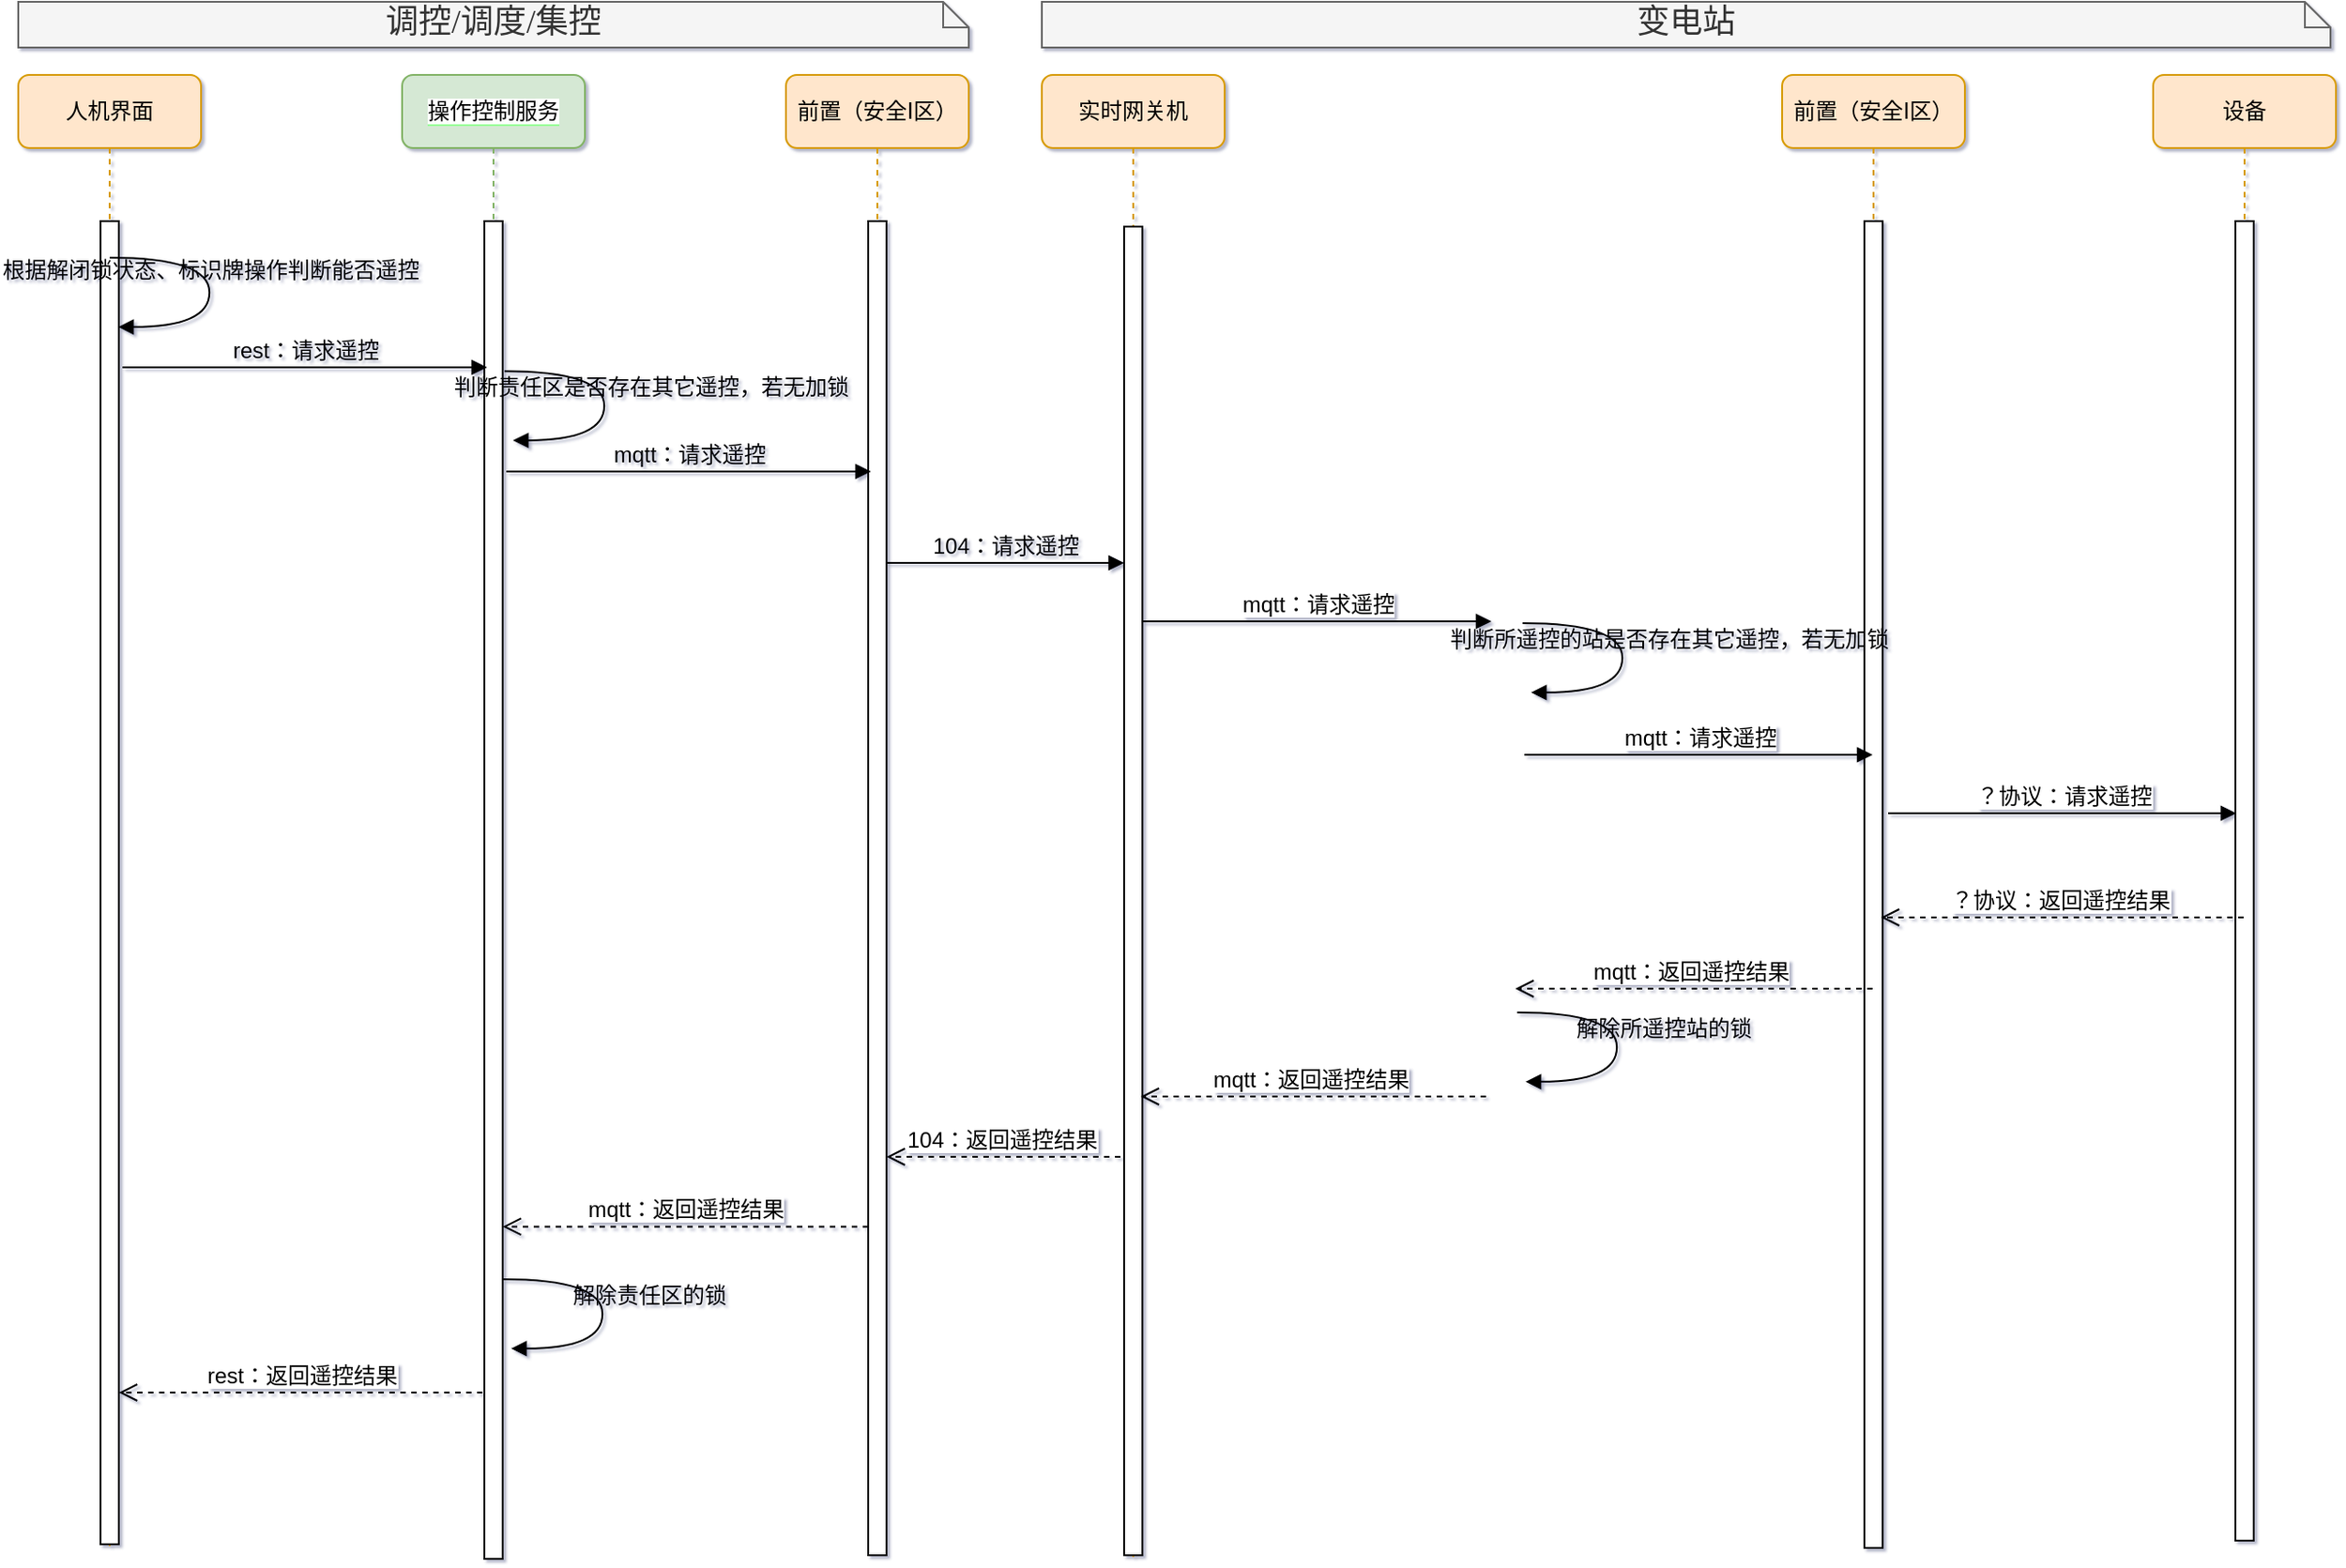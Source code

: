 <mxfile version="14.1.9" type="github" pages="8">
  <diagram id="xpMszpWP5vrc_gCUpFQ1" name="集控站直控">
    <mxGraphModel dx="1634" dy="763" grid="0" gridSize="10" guides="1" tooltips="1" connect="1" arrows="1" fold="1" page="1" pageScale="1" pageWidth="827" pageHeight="1169" background="none" math="0" shadow="1">
      <root>
        <mxCell id="0" />
        <mxCell id="1" parent="0" />
        <mxCell id="OAktlr_rAtMlSzYdnEFI-1" value="&lt;span style=&quot;background-color: rgb(255 , 255 , 255)&quot;&gt;操作控制服务&lt;/span&gt;" style="shape=umlLifeline;perimeter=lifelinePerimeter;whiteSpace=wrap;html=1;container=1;collapsible=0;recursiveResize=0;outlineConnect=0;rounded=1;shadow=0;comic=0;labelBackgroundColor=#99FF99;strokeWidth=1;fontFamily=Verdana;fontSize=12;align=center;fillColor=#d5e8d4;strokeColor=#82b366;" parent="1" vertex="1">
          <mxGeometry x="750" y="60" width="100" height="812" as="geometry" />
        </mxCell>
        <mxCell id="OAktlr_rAtMlSzYdnEFI-2" value="" style="html=1;points=[];perimeter=orthogonalPerimeter;rounded=0;shadow=0;comic=0;labelBackgroundColor=none;strokeWidth=1;fontFamily=Helvetica;fontSize=12;align=center;" parent="OAktlr_rAtMlSzYdnEFI-1" vertex="1">
          <mxGeometry x="45" y="80" width="10" height="732" as="geometry" />
        </mxCell>
        <mxCell id="OAktlr_rAtMlSzYdnEFI-24" value="mqtt：返回遥控结果" style="html=1;verticalAlign=bottom;endArrow=open;dashed=1;endSize=8;fontFamily=Helvetica;entryX=1;entryY=0.81;entryDx=0;entryDy=0;entryPerimeter=0;fontSize=12;" parent="OAktlr_rAtMlSzYdnEFI-1" edge="1">
          <mxGeometry relative="1" as="geometry">
            <mxPoint x="255" y="630.2" as="sourcePoint" />
            <mxPoint x="55" y="630.2" as="targetPoint" />
          </mxGeometry>
        </mxCell>
        <mxCell id="OAktlr_rAtMlSzYdnEFI-3" value="前置（安全Ⅰ区）" style="shape=umlLifeline;perimeter=lifelinePerimeter;whiteSpace=wrap;html=1;container=1;collapsible=0;recursiveResize=0;outlineConnect=0;rounded=1;shadow=0;comic=0;labelBackgroundColor=none;strokeWidth=1;fontFamily=Verdana;fontSize=12;align=center;fillColor=#ffe6cc;strokeColor=#d79b00;" parent="1" vertex="1">
          <mxGeometry x="960" y="60" width="100" height="810" as="geometry" />
        </mxCell>
        <mxCell id="OAktlr_rAtMlSzYdnEFI-4" value="" style="html=1;points=[];perimeter=orthogonalPerimeter;rounded=0;shadow=0;comic=0;labelBackgroundColor=none;strokeWidth=1;fontFamily=Helvetica;fontSize=12;align=center;" parent="OAktlr_rAtMlSzYdnEFI-3" vertex="1">
          <mxGeometry x="45" y="80" width="10" height="730" as="geometry" />
        </mxCell>
        <mxCell id="OAktlr_rAtMlSzYdnEFI-5" value="实时网关机" style="shape=umlLifeline;perimeter=lifelinePerimeter;whiteSpace=wrap;html=1;container=1;collapsible=0;recursiveResize=0;outlineConnect=0;rounded=1;shadow=0;comic=0;labelBackgroundColor=none;strokeWidth=1;fontFamily=Verdana;fontSize=12;align=center;fillColor=#ffe6cc;strokeColor=#d79b00;" parent="1" vertex="1">
          <mxGeometry x="1100" y="60" width="100" height="811" as="geometry" />
        </mxCell>
        <mxCell id="OAktlr_rAtMlSzYdnEFI-12" value="" style="html=1;points=[];perimeter=orthogonalPerimeter;rounded=0;shadow=0;comic=0;labelBackgroundColor=none;strokeWidth=1;fontFamily=Helvetica;fontSize=12;align=center;" parent="OAktlr_rAtMlSzYdnEFI-5" vertex="1">
          <mxGeometry x="45" y="83" width="10" height="727" as="geometry" />
        </mxCell>
        <mxCell id="OAktlr_rAtMlSzYdnEFI-10" value="人机界面" style="shape=umlLifeline;perimeter=lifelinePerimeter;whiteSpace=wrap;html=1;container=1;collapsible=0;recursiveResize=0;outlineConnect=0;rounded=1;shadow=0;comic=0;labelBackgroundColor=none;strokeWidth=1;fontFamily=Verdana;fontSize=12;align=center;fillColor=#ffe6cc;strokeColor=#d79b00;" parent="1" vertex="1">
          <mxGeometry x="540" y="60" width="100" height="807" as="geometry" />
        </mxCell>
        <mxCell id="OAktlr_rAtMlSzYdnEFI-11" value="" style="html=1;points=[];perimeter=orthogonalPerimeter;rounded=0;shadow=0;comic=0;labelBackgroundColor=none;strokeWidth=1;fontFamily=Helvetica;fontSize=12;align=center;" parent="OAktlr_rAtMlSzYdnEFI-10" vertex="1">
          <mxGeometry x="45" y="80" width="10" height="724" as="geometry" />
        </mxCell>
        <mxCell id="OAktlr_rAtMlSzYdnEFI-13" value="104：请求遥控" style="html=1;verticalAlign=bottom;endArrow=block;labelBackgroundColor=none;fontFamily=Helvetica;fontSize=12;edgeStyle=elbowEdgeStyle;elbow=vertical;" parent="1" edge="1">
          <mxGeometry relative="1" as="geometry">
            <mxPoint x="1015" y="327" as="sourcePoint" />
            <Array as="points">
              <mxPoint x="1020" y="327" />
            </Array>
            <mxPoint x="1145" y="327" as="targetPoint" />
          </mxGeometry>
        </mxCell>
        <mxCell id="OAktlr_rAtMlSzYdnEFI-14" value="rest：请求遥控" style="html=1;verticalAlign=bottom;endArrow=block;labelBackgroundColor=none;fontFamily=Helvetica;fontSize=12;edgeStyle=elbowEdgeStyle;elbow=vertical;" parent="1" edge="1">
          <mxGeometry relative="1" as="geometry">
            <mxPoint x="597" y="220" as="sourcePoint" />
            <mxPoint x="796.5" y="220" as="targetPoint" />
          </mxGeometry>
        </mxCell>
        <mxCell id="OAktlr_rAtMlSzYdnEFI-15" value="&lt;div style=&quot;text-align: justify&quot;&gt;&lt;span&gt;&lt;font style=&quot;font-size: 18px&quot;&gt;调控/调度/集控&lt;/font&gt;&lt;/span&gt;&lt;/div&gt;" style="shape=note;whiteSpace=wrap;html=1;size=14;verticalAlign=top;align=center;spacingTop=-6;rounded=0;shadow=0;comic=0;labelBackgroundColor=none;strokeWidth=1;fontFamily=Verdana;fontSize=12;fillColor=#f5f5f5;strokeColor=#666666;fontColor=#333333;" parent="1" vertex="1">
          <mxGeometry x="540" y="20" width="520" height="25" as="geometry" />
        </mxCell>
        <mxCell id="OAktlr_rAtMlSzYdnEFI-16" value="&lt;font style=&quot;font-size: 18px&quot;&gt;变电站&lt;/font&gt;" style="shape=note;whiteSpace=wrap;html=1;size=14;verticalAlign=top;align=center;spacingTop=-6;rounded=0;shadow=0;comic=0;labelBackgroundColor=none;strokeWidth=1;fontFamily=Verdana;fontSize=12;fillColor=#f5f5f5;strokeColor=#666666;fontColor=#333333;" parent="1" vertex="1">
          <mxGeometry x="1100" y="20" width="705" height="25" as="geometry" />
        </mxCell>
        <mxCell id="OAktlr_rAtMlSzYdnEFI-17" value="mqtt：请求遥控" style="html=1;verticalAlign=bottom;endArrow=block;fontFamily=Helvetica;fontSize=12;" parent="1" edge="1">
          <mxGeometry width="80" relative="1" as="geometry">
            <mxPoint x="1155.5" y="359" as="sourcePoint" />
            <mxPoint x="1346" y="359" as="targetPoint" />
          </mxGeometry>
        </mxCell>
        <mxCell id="OAktlr_rAtMlSzYdnEFI-25" value="rest：返回遥控结果" style="html=1;verticalAlign=bottom;endArrow=open;dashed=1;endSize=8;fontFamily=Helvetica;entryX=1.1;entryY=0.98;entryDx=0;entryDy=0;entryPerimeter=0;fontSize=12;" parent="1" edge="1">
          <mxGeometry relative="1" as="geometry">
            <mxPoint x="794" y="781" as="sourcePoint" />
            <mxPoint x="595" y="781" as="targetPoint" />
          </mxGeometry>
        </mxCell>
        <mxCell id="OAktlr_rAtMlSzYdnEFI-31" value="104：返回遥控结果" style="html=1;verticalAlign=bottom;endArrow=open;dashed=1;endSize=8;fontFamily=Helvetica;entryX=1.2;entryY=0.9;entryDx=0;entryDy=0;entryPerimeter=0;fontSize=12;" parent="1" edge="1">
          <mxGeometry x="0.016" relative="1" as="geometry">
            <mxPoint x="1143" y="652" as="sourcePoint" />
            <mxPoint x="1015" y="652" as="targetPoint" />
            <mxPoint as="offset" />
          </mxGeometry>
        </mxCell>
        <mxCell id="OAktlr_rAtMlSzYdnEFI-32" value="mqtt：返回遥控结果" style="html=1;verticalAlign=bottom;endArrow=open;dashed=1;endSize=8;fontFamily=Helvetica;entryX=1.2;entryY=0.9;entryDx=0;entryDy=0;entryPerimeter=0;fontSize=12;" parent="1" edge="1">
          <mxGeometry x="0.016" relative="1" as="geometry">
            <mxPoint x="1343" y="619" as="sourcePoint" />
            <mxPoint x="1154" y="619" as="targetPoint" />
            <mxPoint as="offset" />
          </mxGeometry>
        </mxCell>
        <mxCell id="OAktlr_rAtMlSzYdnEFI-34" value="mqtt：请求遥控" style="html=1;verticalAlign=bottom;endArrow=block;labelBackgroundColor=none;fontFamily=Helvetica;fontSize=12;edgeStyle=elbowEdgeStyle;elbow=vertical;" parent="1" edge="1">
          <mxGeometry x="0.003" relative="1" as="geometry">
            <mxPoint x="807" y="277" as="sourcePoint" />
            <mxPoint x="1006.5" y="277" as="targetPoint" />
            <Array as="points">
              <mxPoint x="917" y="277" />
              <mxPoint x="757" y="327" />
              <mxPoint x="747" y="327" />
            </Array>
            <mxPoint as="offset" />
          </mxGeometry>
        </mxCell>
        <mxCell id="OAktlr_rAtMlSzYdnEFI-40" value="根据解闭锁状态、标识牌操作判断能否遥控" style="html=1;verticalAlign=bottom;endArrow=block;labelBackgroundColor=none;fontFamily=Verdana;fontSize=12;elbow=vertical;edgeStyle=orthogonalEdgeStyle;curved=1;entryX=1;entryY=0.286;entryPerimeter=0;exitX=1.038;exitY=0.345;exitPerimeter=0;" parent="1" edge="1">
          <mxGeometry relative="1" as="geometry">
            <mxPoint x="590.0" y="160.0" as="sourcePoint" />
            <mxPoint x="594.62" y="197.92" as="targetPoint" />
            <Array as="points">
              <mxPoint x="644.62" y="159.9" />
              <mxPoint x="644.62" y="197.9" />
            </Array>
          </mxGeometry>
        </mxCell>
        <mxCell id="OAktlr_rAtMlSzYdnEFI-41" value="判断责任区是否存在其它遥控，若无加锁" style="html=1;verticalAlign=bottom;endArrow=block;labelBackgroundColor=none;fontFamily=Verdana;fontSize=12;elbow=vertical;edgeStyle=orthogonalEdgeStyle;curved=1;entryX=1;entryY=0.286;entryPerimeter=0;exitX=1.038;exitY=0.345;exitPerimeter=0;" parent="1" edge="1">
          <mxGeometry x="0.018" y="25" relative="1" as="geometry">
            <mxPoint x="806" y="222.08" as="sourcePoint" />
            <mxPoint x="810.62" y="260.0" as="targetPoint" />
            <Array as="points">
              <mxPoint x="860.62" y="221.98" />
              <mxPoint x="860.62" y="259.98" />
            </Array>
            <mxPoint as="offset" />
          </mxGeometry>
        </mxCell>
        <mxCell id="OAktlr_rAtMlSzYdnEFI-42" value="前置（安全Ⅰ区）" style="shape=umlLifeline;perimeter=lifelinePerimeter;whiteSpace=wrap;html=1;container=1;collapsible=0;recursiveResize=0;outlineConnect=0;rounded=1;shadow=0;comic=0;labelBackgroundColor=none;strokeWidth=1;fontFamily=Verdana;fontSize=12;align=center;fillColor=#ffe6cc;strokeColor=#d79b00;" parent="1" vertex="1">
          <mxGeometry x="1505" y="60" width="100" height="806" as="geometry" />
        </mxCell>
        <mxCell id="OAktlr_rAtMlSzYdnEFI-43" value="" style="html=1;points=[];perimeter=orthogonalPerimeter;rounded=0;shadow=0;comic=0;labelBackgroundColor=none;strokeWidth=1;fontFamily=Helvetica;fontSize=12;align=center;" parent="OAktlr_rAtMlSzYdnEFI-42" vertex="1">
          <mxGeometry x="45" y="80" width="10" height="726" as="geometry" />
        </mxCell>
        <mxCell id="OAktlr_rAtMlSzYdnEFI-44" value="mqtt：返回遥控结果" style="html=1;verticalAlign=bottom;endArrow=open;dashed=1;endSize=8;fontFamily=Helvetica;fontSize=12;" parent="1" source="OAktlr_rAtMlSzYdnEFI-42" edge="1">
          <mxGeometry x="0.016" relative="1" as="geometry">
            <mxPoint x="1530" y="560" as="sourcePoint" />
            <mxPoint x="1359" y="560" as="targetPoint" />
            <mxPoint as="offset" />
          </mxGeometry>
        </mxCell>
        <mxCell id="OAktlr_rAtMlSzYdnEFI-45" value="判断所遥控的站是否存在其它遥控，若无加锁" style="html=1;verticalAlign=bottom;endArrow=block;labelBackgroundColor=none;fontFamily=Verdana;fontSize=12;elbow=vertical;edgeStyle=orthogonalEdgeStyle;curved=1;entryX=1;entryY=0.286;entryPerimeter=0;exitX=1.038;exitY=0.345;exitPerimeter=0;" parent="1" edge="1">
          <mxGeometry x="0.018" y="25" relative="1" as="geometry">
            <mxPoint x="1363" y="360.0" as="sourcePoint" />
            <mxPoint x="1367.62" y="397.92" as="targetPoint" />
            <Array as="points">
              <mxPoint x="1417.62" y="359.9" />
              <mxPoint x="1417.62" y="397.9" />
            </Array>
            <mxPoint as="offset" />
          </mxGeometry>
        </mxCell>
        <mxCell id="OAktlr_rAtMlSzYdnEFI-46" value="mqtt：请求遥控" style="html=1;verticalAlign=bottom;endArrow=block;fontFamily=Helvetica;fontSize=12;" parent="1" edge="1">
          <mxGeometry width="80" relative="1" as="geometry">
            <mxPoint x="1364" y="432" as="sourcePoint" />
            <mxPoint x="1554.5" y="432" as="targetPoint" />
          </mxGeometry>
        </mxCell>
        <mxCell id="OAktlr_rAtMlSzYdnEFI-47" value="设备" style="shape=umlLifeline;perimeter=lifelinePerimeter;whiteSpace=wrap;html=1;container=1;collapsible=0;recursiveResize=0;outlineConnect=0;rounded=1;shadow=0;comic=0;labelBackgroundColor=none;strokeWidth=1;fontFamily=Verdana;fontSize=12;align=center;fillColor=#ffe6cc;strokeColor=#d79b00;" parent="1" vertex="1">
          <mxGeometry x="1708" y="60" width="100" height="802" as="geometry" />
        </mxCell>
        <mxCell id="OAktlr_rAtMlSzYdnEFI-48" value="" style="html=1;points=[];perimeter=orthogonalPerimeter;rounded=0;shadow=0;comic=0;labelBackgroundColor=none;strokeWidth=1;fontFamily=Helvetica;fontSize=12;align=center;" parent="OAktlr_rAtMlSzYdnEFI-47" vertex="1">
          <mxGeometry x="45" y="80" width="10" height="722" as="geometry" />
        </mxCell>
        <mxCell id="OAktlr_rAtMlSzYdnEFI-49" value="？协议：请求遥控" style="html=1;verticalAlign=bottom;endArrow=block;fontFamily=Helvetica;fontSize=12;" parent="1" edge="1">
          <mxGeometry width="80" relative="1" as="geometry">
            <mxPoint x="1563" y="464" as="sourcePoint" />
            <mxPoint x="1753.5" y="464" as="targetPoint" />
          </mxGeometry>
        </mxCell>
        <mxCell id="OAktlr_rAtMlSzYdnEFI-50" value="？协议：返回遥控结果" style="html=1;verticalAlign=bottom;endArrow=open;dashed=1;endSize=8;fontFamily=Helvetica;fontSize=12;" parent="1" source="OAktlr_rAtMlSzYdnEFI-47" edge="1">
          <mxGeometry x="0.016" relative="1" as="geometry">
            <mxPoint x="1730" y="521" as="sourcePoint" />
            <mxPoint x="1559" y="521" as="targetPoint" />
            <mxPoint as="offset" />
          </mxGeometry>
        </mxCell>
        <mxCell id="OAktlr_rAtMlSzYdnEFI-51" value="解除责任区的锁" style="html=1;verticalAlign=bottom;endArrow=block;labelBackgroundColor=none;fontFamily=Verdana;fontSize=12;elbow=vertical;edgeStyle=orthogonalEdgeStyle;curved=1;entryX=1;entryY=0.286;entryPerimeter=0;exitX=1.038;exitY=0.345;exitPerimeter=0;" parent="1" edge="1">
          <mxGeometry x="0.018" y="25" relative="1" as="geometry">
            <mxPoint x="805" y="719" as="sourcePoint" />
            <mxPoint x="809.62" y="756.92" as="targetPoint" />
            <Array as="points">
              <mxPoint x="859.62" y="718.9" />
              <mxPoint x="859.62" y="756.9" />
            </Array>
            <mxPoint as="offset" />
          </mxGeometry>
        </mxCell>
        <mxCell id="OAktlr_rAtMlSzYdnEFI-53" value="解除所遥控站的锁" style="html=1;verticalAlign=bottom;endArrow=block;labelBackgroundColor=none;fontFamily=Verdana;fontSize=12;elbow=vertical;edgeStyle=orthogonalEdgeStyle;curved=1;entryX=1;entryY=0.286;entryPerimeter=0;exitX=1.038;exitY=0.345;exitPerimeter=0;" parent="1" edge="1">
          <mxGeometry x="0.018" y="25" relative="1" as="geometry">
            <mxPoint x="1360" y="573" as="sourcePoint" />
            <mxPoint x="1364.62" y="610.92" as="targetPoint" />
            <Array as="points">
              <mxPoint x="1414.62" y="572.9" />
              <mxPoint x="1414.62" y="610.9" />
            </Array>
            <mxPoint as="offset" />
          </mxGeometry>
        </mxCell>
      </root>
    </mxGraphModel>
  </diagram>
  <diagram id="a6BCL58FIUwq8ESVcJmH" name="集控站遥控选择">
    <mxGraphModel dx="1634" dy="763" grid="0" gridSize="10" guides="1" tooltips="1" connect="1" arrows="1" fold="1" page="1" pageScale="1" pageWidth="827" pageHeight="1169" math="0" shadow="1">
      <root>
        <mxCell id="TsInHWMdMIwJDS8TREMW-0" />
        <mxCell id="TsInHWMdMIwJDS8TREMW-1" parent="TsInHWMdMIwJDS8TREMW-0" />
        <mxCell id="5RTT0yzJ6uIvpem1gimg-0" value="&lt;span style=&quot;background-color: rgb(255 , 255 , 255)&quot;&gt;操作控制服务&lt;/span&gt;" style="shape=umlLifeline;perimeter=lifelinePerimeter;whiteSpace=wrap;html=1;container=1;collapsible=0;recursiveResize=0;outlineConnect=0;rounded=1;shadow=0;comic=0;labelBackgroundColor=#99FF99;strokeWidth=1;fontFamily=Verdana;fontSize=12;align=center;fillColor=#d5e8d4;strokeColor=#82b366;" parent="TsInHWMdMIwJDS8TREMW-1" vertex="1">
          <mxGeometry x="750" y="60" width="100" height="812" as="geometry" />
        </mxCell>
        <mxCell id="5RTT0yzJ6uIvpem1gimg-1" value="" style="html=1;points=[];perimeter=orthogonalPerimeter;rounded=0;shadow=0;comic=0;labelBackgroundColor=none;strokeWidth=1;fontFamily=Helvetica;fontSize=12;align=center;" parent="5RTT0yzJ6uIvpem1gimg-0" vertex="1">
          <mxGeometry x="45" y="80" width="10" height="732" as="geometry" />
        </mxCell>
        <mxCell id="5RTT0yzJ6uIvpem1gimg-2" value="mqtt：返回遥控选择结果" style="html=1;verticalAlign=bottom;endArrow=open;dashed=1;endSize=8;fontFamily=Helvetica;entryX=1;entryY=0.81;entryDx=0;entryDy=0;entryPerimeter=0;fontSize=12;" parent="5RTT0yzJ6uIvpem1gimg-0" edge="1">
          <mxGeometry relative="1" as="geometry">
            <mxPoint x="255" y="630.2" as="sourcePoint" />
            <mxPoint x="55" y="630.2" as="targetPoint" />
          </mxGeometry>
        </mxCell>
        <mxCell id="5RTT0yzJ6uIvpem1gimg-3" value="FORE1" style="shape=umlLifeline;perimeter=lifelinePerimeter;whiteSpace=wrap;html=1;container=1;collapsible=0;recursiveResize=0;outlineConnect=0;rounded=1;shadow=0;comic=0;labelBackgroundColor=none;strokeWidth=1;fontFamily=Verdana;fontSize=12;align=center;fillColor=#ffe6cc;strokeColor=#d79b00;" parent="TsInHWMdMIwJDS8TREMW-1" vertex="1">
          <mxGeometry x="960" y="60" width="100" height="810" as="geometry" />
        </mxCell>
        <mxCell id="5RTT0yzJ6uIvpem1gimg-4" value="" style="html=1;points=[];perimeter=orthogonalPerimeter;rounded=0;shadow=0;comic=0;labelBackgroundColor=none;strokeWidth=1;fontFamily=Helvetica;fontSize=12;align=center;" parent="5RTT0yzJ6uIvpem1gimg-3" vertex="1">
          <mxGeometry x="45" y="80" width="10" height="730" as="geometry" />
        </mxCell>
        <mxCell id="5RTT0yzJ6uIvpem1gimg-9" value="人机界面" style="shape=umlLifeline;perimeter=lifelinePerimeter;whiteSpace=wrap;html=1;container=1;collapsible=0;recursiveResize=0;outlineConnect=0;rounded=1;shadow=0;comic=0;labelBackgroundColor=none;strokeWidth=1;fontFamily=Verdana;fontSize=12;align=center;fillColor=#ffe6cc;strokeColor=#d79b00;" parent="TsInHWMdMIwJDS8TREMW-1" vertex="1">
          <mxGeometry x="540" y="60" width="100" height="807" as="geometry" />
        </mxCell>
        <mxCell id="5RTT0yzJ6uIvpem1gimg-10" value="" style="html=1;points=[];perimeter=orthogonalPerimeter;rounded=0;shadow=0;comic=0;labelBackgroundColor=none;strokeWidth=1;fontFamily=Helvetica;fontSize=12;align=center;" parent="5RTT0yzJ6uIvpem1gimg-9" vertex="1">
          <mxGeometry x="45" y="80" width="10" height="724" as="geometry" />
        </mxCell>
        <mxCell id="5RTT0yzJ6uIvpem1gimg-11" value="104：请求遥控选择" style="html=1;verticalAlign=bottom;endArrow=block;labelBackgroundColor=none;fontFamily=Helvetica;fontSize=12;edgeStyle=elbowEdgeStyle;elbow=vertical;" parent="TsInHWMdMIwJDS8TREMW-1" edge="1">
          <mxGeometry relative="1" as="geometry">
            <mxPoint x="1015" y="327" as="sourcePoint" />
            <Array as="points">
              <mxPoint x="1020" y="327" />
            </Array>
            <mxPoint x="1145" y="327" as="targetPoint" />
          </mxGeometry>
        </mxCell>
        <mxCell id="5RTT0yzJ6uIvpem1gimg-12" value="rest：请求遥控选择" style="html=1;verticalAlign=bottom;endArrow=block;labelBackgroundColor=none;fontFamily=Helvetica;fontSize=12;edgeStyle=elbowEdgeStyle;elbow=vertical;" parent="TsInHWMdMIwJDS8TREMW-1" edge="1">
          <mxGeometry relative="1" as="geometry">
            <mxPoint x="597" y="220" as="sourcePoint" />
            <mxPoint x="796.5" y="220" as="targetPoint" />
          </mxGeometry>
        </mxCell>
        <mxCell id="5RTT0yzJ6uIvpem1gimg-13" value="&lt;div style=&quot;text-align: justify&quot;&gt;&lt;span&gt;&lt;font style=&quot;font-size: 18px&quot;&gt;调控/调度/集控&lt;/font&gt;&lt;/span&gt;&lt;/div&gt;" style="shape=note;whiteSpace=wrap;html=1;size=14;verticalAlign=top;align=center;spacingTop=-6;rounded=0;shadow=0;comic=0;labelBackgroundColor=none;strokeWidth=1;fontFamily=Verdana;fontSize=12;fillColor=#f5f5f5;strokeColor=#666666;fontColor=#333333;" parent="TsInHWMdMIwJDS8TREMW-1" vertex="1">
          <mxGeometry x="540" y="20" width="520" height="25" as="geometry" />
        </mxCell>
        <mxCell id="5RTT0yzJ6uIvpem1gimg-16" value="rest：返回遥控选择结果" style="html=1;verticalAlign=bottom;endArrow=open;dashed=1;endSize=8;fontFamily=Helvetica;entryX=1.1;entryY=0.98;entryDx=0;entryDy=0;entryPerimeter=0;fontSize=12;" parent="TsInHWMdMIwJDS8TREMW-1" edge="1">
          <mxGeometry relative="1" as="geometry">
            <mxPoint x="794" y="746" as="sourcePoint" />
            <mxPoint x="595" y="746" as="targetPoint" />
          </mxGeometry>
        </mxCell>
        <mxCell id="5RTT0yzJ6uIvpem1gimg-17" value="104：返回遥控选择结果" style="html=1;verticalAlign=bottom;endArrow=open;dashed=1;endSize=8;fontFamily=Helvetica;entryX=1.2;entryY=0.9;entryDx=0;entryDy=0;entryPerimeter=0;fontSize=12;" parent="TsInHWMdMIwJDS8TREMW-1" edge="1">
          <mxGeometry x="0.016" relative="1" as="geometry">
            <mxPoint x="1143" y="652" as="sourcePoint" />
            <mxPoint x="1015" y="652" as="targetPoint" />
            <mxPoint as="offset" />
          </mxGeometry>
        </mxCell>
        <mxCell id="5RTT0yzJ6uIvpem1gimg-19" value="mqtt：请求遥控选择" style="html=1;verticalAlign=bottom;endArrow=block;labelBackgroundColor=none;fontFamily=Helvetica;fontSize=12;edgeStyle=elbowEdgeStyle;elbow=vertical;" parent="TsInHWMdMIwJDS8TREMW-1" edge="1">
          <mxGeometry x="0.003" relative="1" as="geometry">
            <mxPoint x="807" y="277" as="sourcePoint" />
            <mxPoint x="1006.5" y="277" as="targetPoint" />
            <Array as="points">
              <mxPoint x="917" y="277" />
              <mxPoint x="757" y="327" />
              <mxPoint x="747" y="327" />
            </Array>
            <mxPoint as="offset" />
          </mxGeometry>
        </mxCell>
        <mxCell id="5RTT0yzJ6uIvpem1gimg-20" value="根据解闭锁状态、标识牌操作判断能否遥控选择" style="html=1;verticalAlign=bottom;endArrow=block;labelBackgroundColor=none;fontFamily=Verdana;fontSize=12;elbow=vertical;edgeStyle=orthogonalEdgeStyle;curved=1;entryX=1;entryY=0.286;entryPerimeter=0;exitX=1.038;exitY=0.345;exitPerimeter=0;" parent="TsInHWMdMIwJDS8TREMW-1" edge="1">
          <mxGeometry relative="1" as="geometry">
            <mxPoint x="590" y="160.0" as="sourcePoint" />
            <mxPoint x="594.62" y="197.92" as="targetPoint" />
            <Array as="points">
              <mxPoint x="644.62" y="159.9" />
              <mxPoint x="644.62" y="197.9" />
            </Array>
          </mxGeometry>
        </mxCell>
        <mxCell id="5RTT0yzJ6uIvpem1gimg-21" value="判断责任区是否存在其它遥控" style="html=1;verticalAlign=bottom;endArrow=block;labelBackgroundColor=none;fontFamily=Verdana;fontSize=12;elbow=vertical;edgeStyle=orthogonalEdgeStyle;curved=1;entryX=1;entryY=0.286;entryPerimeter=0;exitX=1.038;exitY=0.345;exitPerimeter=0;" parent="TsInHWMdMIwJDS8TREMW-1" edge="1">
          <mxGeometry x="0.018" y="25" relative="1" as="geometry">
            <mxPoint x="806" y="222.08" as="sourcePoint" />
            <mxPoint x="810.62" y="260" as="targetPoint" />
            <Array as="points">
              <mxPoint x="860.62" y="221.98" />
              <mxPoint x="860.62" y="259.98" />
            </Array>
            <mxPoint as="offset" />
          </mxGeometry>
        </mxCell>
        <mxCell id="5RTT0yzJ6uIvpem1gimg-35" value="选择遥控成功加锁" style="html=1;verticalAlign=bottom;endArrow=block;labelBackgroundColor=none;fontFamily=Verdana;fontSize=12;elbow=vertical;edgeStyle=orthogonalEdgeStyle;curved=1;entryX=1;entryY=0.286;entryPerimeter=0;exitX=1.038;exitY=0.345;exitPerimeter=0;" parent="TsInHWMdMIwJDS8TREMW-1" edge="1">
          <mxGeometry x="0.018" y="25" relative="1" as="geometry">
            <mxPoint x="810" y="700" as="sourcePoint" />
            <mxPoint x="814.62" y="737.92" as="targetPoint" />
            <Array as="points">
              <mxPoint x="864.62" y="699.9" />
              <mxPoint x="864.62" y="737.9" />
            </Array>
            <mxPoint as="offset" />
          </mxGeometry>
        </mxCell>
        <mxCell id="vYIRrOggsCSMcfdZcEOA-0" value="实时网关机" style="shape=umlLifeline;perimeter=lifelinePerimeter;whiteSpace=wrap;html=1;container=1;collapsible=0;recursiveResize=0;outlineConnect=0;rounded=1;shadow=0;comic=0;labelBackgroundColor=none;strokeWidth=1;fontFamily=Verdana;fontSize=12;align=center;fillColor=#ffe6cc;strokeColor=#d79b00;" vertex="1" parent="TsInHWMdMIwJDS8TREMW-1">
          <mxGeometry x="1101" y="60" width="100" height="811" as="geometry" />
        </mxCell>
        <mxCell id="vYIRrOggsCSMcfdZcEOA-1" value="" style="html=1;points=[];perimeter=orthogonalPerimeter;rounded=0;shadow=0;comic=0;labelBackgroundColor=none;strokeWidth=1;fontFamily=Helvetica;fontSize=12;align=center;" vertex="1" parent="vYIRrOggsCSMcfdZcEOA-0">
          <mxGeometry x="45" y="83" width="10" height="727" as="geometry" />
        </mxCell>
        <mxCell id="vYIRrOggsCSMcfdZcEOA-2" value="&lt;font style=&quot;font-size: 18px&quot;&gt;变电站&lt;/font&gt;" style="shape=note;whiteSpace=wrap;html=1;size=14;verticalAlign=top;align=center;spacingTop=-6;rounded=0;shadow=0;comic=0;labelBackgroundColor=none;strokeWidth=1;fontFamily=Verdana;fontSize=12;fillColor=#f5f5f5;strokeColor=#666666;fontColor=#333333;" vertex="1" parent="TsInHWMdMIwJDS8TREMW-1">
          <mxGeometry x="1101" y="20" width="574" height="25" as="geometry" />
        </mxCell>
        <mxCell id="vYIRrOggsCSMcfdZcEOA-3" value="?协议：请求遥控选择" style="html=1;verticalAlign=bottom;endArrow=block;fontFamily=Helvetica;fontSize=12;" edge="1" parent="TsInHWMdMIwJDS8TREMW-1">
          <mxGeometry width="80" relative="1" as="geometry">
            <mxPoint x="1155" y="403" as="sourcePoint" />
            <mxPoint x="1385.5" y="403" as="targetPoint" />
          </mxGeometry>
        </mxCell>
        <mxCell id="vYIRrOggsCSMcfdZcEOA-4" value="判断所遥控的站是否允许遥控选择" style="html=1;verticalAlign=bottom;endArrow=block;labelBackgroundColor=none;fontFamily=Verdana;fontSize=12;elbow=vertical;edgeStyle=orthogonalEdgeStyle;curved=1;entryX=1;entryY=0.286;entryPerimeter=0;exitX=1.038;exitY=0.345;exitPerimeter=0;" edge="1" parent="TsInHWMdMIwJDS8TREMW-1">
          <mxGeometry x="0.018" y="25" relative="1" as="geometry">
            <mxPoint x="1158" y="334" as="sourcePoint" />
            <mxPoint x="1162.62" y="371.92" as="targetPoint" />
            <Array as="points">
              <mxPoint x="1212.62" y="333.9" />
              <mxPoint x="1212.62" y="371.9" />
            </Array>
            <mxPoint as="offset" />
          </mxGeometry>
        </mxCell>
        <mxCell id="vYIRrOggsCSMcfdZcEOA-5" value="设备" style="shape=umlLifeline;perimeter=lifelinePerimeter;whiteSpace=wrap;html=1;container=1;collapsible=0;recursiveResize=0;outlineConnect=0;rounded=1;shadow=0;comic=0;labelBackgroundColor=none;strokeWidth=1;fontFamily=Verdana;fontSize=12;align=center;fillColor=#ffe6cc;strokeColor=#d79b00;" vertex="1" parent="TsInHWMdMIwJDS8TREMW-1">
          <mxGeometry x="1341" y="58" width="100" height="816" as="geometry" />
        </mxCell>
        <mxCell id="vYIRrOggsCSMcfdZcEOA-6" value="" style="html=1;points=[];perimeter=orthogonalPerimeter;rounded=0;shadow=0;comic=0;labelBackgroundColor=none;strokeWidth=1;fontFamily=Helvetica;fontSize=12;align=center;" vertex="1" parent="vYIRrOggsCSMcfdZcEOA-5">
          <mxGeometry x="45" y="80" width="10" height="736" as="geometry" />
        </mxCell>
        <mxCell id="vYIRrOggsCSMcfdZcEOA-7" value="" style="html=1;verticalAlign=bottom;endArrow=block;labelBackgroundColor=none;fontFamily=Verdana;fontSize=12;elbow=vertical;edgeStyle=orthogonalEdgeStyle;curved=1;entryX=1;entryY=0.286;entryPerimeter=0;exitX=1.038;exitY=0.345;exitPerimeter=0;" edge="1" parent="TsInHWMdMIwJDS8TREMW-1">
          <mxGeometry x="0.018" y="25" relative="1" as="geometry">
            <mxPoint x="1157" y="587" as="sourcePoint" />
            <mxPoint x="1161.62" y="624.92" as="targetPoint" />
            <Array as="points">
              <mxPoint x="1211.62" y="586.9" />
              <mxPoint x="1211.62" y="624.9" />
            </Array>
            <mxPoint as="offset" />
          </mxGeometry>
        </mxCell>
        <mxCell id="vPihLVBm21FbPvzSFdbm-0" value="选择遥控成功加锁" style="edgeLabel;html=1;align=center;verticalAlign=middle;resizable=0;points=[];fontSize=12;" vertex="1" connectable="0" parent="vYIRrOggsCSMcfdZcEOA-7">
          <mxGeometry x="-0.761" y="-1" relative="1" as="geometry">
            <mxPoint x="21" y="8" as="offset" />
          </mxGeometry>
        </mxCell>
        <mxCell id="vYIRrOggsCSMcfdZcEOA-8" value="?协议：返回遥控选择结果" style="html=1;verticalAlign=bottom;endArrow=none;fontFamily=Helvetica;fontSize=12;dashed=1;startArrow=block;startFill=1;endFill=0;" edge="1" parent="TsInHWMdMIwJDS8TREMW-1">
          <mxGeometry width="80" relative="1" as="geometry">
            <mxPoint x="1157" y="472" as="sourcePoint" />
            <mxPoint x="1387.5" y="472" as="targetPoint" />
          </mxGeometry>
        </mxCell>
        <mxCell id="zI3rO747xoXCxmxQDP0M-0" value="FORE1" style="shape=umlLifeline;perimeter=lifelinePerimeter;whiteSpace=wrap;html=1;container=1;collapsible=0;recursiveResize=0;outlineConnect=0;rounded=1;shadow=0;comic=0;labelBackgroundColor=none;strokeWidth=1;fontFamily=Verdana;fontSize=12;align=center;fillColor=#ffe6cc;strokeColor=#d79b00;" vertex="1" parent="TsInHWMdMIwJDS8TREMW-1">
          <mxGeometry x="1575" y="58" width="100" height="816" as="geometry" />
        </mxCell>
        <mxCell id="zI3rO747xoXCxmxQDP0M-1" value="" style="html=1;points=[];perimeter=orthogonalPerimeter;rounded=0;shadow=0;comic=0;labelBackgroundColor=none;strokeWidth=1;fontFamily=Helvetica;fontSize=12;align=center;" vertex="1" parent="zI3rO747xoXCxmxQDP0M-0">
          <mxGeometry x="45" y="80" width="10" height="736" as="geometry" />
        </mxCell>
        <mxCell id="zI3rO747xoXCxmxQDP0M-2" value="mqtt：选择成功通知FORE1加锁" style="html=1;verticalAlign=bottom;endArrow=block;fontFamily=Helvetica;fontSize=12;" edge="1" parent="TsInHWMdMIwJDS8TREMW-1">
          <mxGeometry width="80" relative="1" as="geometry">
            <mxPoint x="1157" y="544" as="sourcePoint" />
            <mxPoint x="1624.5" y="544" as="targetPoint" />
          </mxGeometry>
        </mxCell>
      </root>
    </mxGraphModel>
  </diagram>
  <diagram id="l696x38a-Nqm5peT2Peu" name="集控站遥控执行">
    <mxGraphModel dx="1634" dy="763" grid="0" gridSize="10" guides="1" tooltips="1" connect="1" arrows="1" fold="1" page="1" pageScale="1" pageWidth="827" pageHeight="1169" math="0" shadow="1">
      <root>
        <mxCell id="x2HWCKkkfEyqD4hLZzFE-0" />
        <mxCell id="x2HWCKkkfEyqD4hLZzFE-1" parent="x2HWCKkkfEyqD4hLZzFE-0" />
        <mxCell id="jX1l36r8yX6FcAj8dOug-0" value="&lt;span style=&quot;background-color: rgb(255 , 255 , 255)&quot;&gt;操作控制服务&lt;/span&gt;" style="shape=umlLifeline;perimeter=lifelinePerimeter;whiteSpace=wrap;html=1;container=1;collapsible=0;recursiveResize=0;outlineConnect=0;rounded=1;shadow=0;comic=0;labelBackgroundColor=#99FF99;strokeWidth=1;fontFamily=Verdana;fontSize=12;align=center;fillColor=#d5e8d4;strokeColor=#82b366;" parent="x2HWCKkkfEyqD4hLZzFE-1" vertex="1">
          <mxGeometry x="563" y="168" width="100" height="812" as="geometry" />
        </mxCell>
        <mxCell id="jX1l36r8yX6FcAj8dOug-1" value="" style="html=1;points=[];perimeter=orthogonalPerimeter;rounded=0;shadow=0;comic=0;labelBackgroundColor=none;strokeWidth=1;fontFamily=Helvetica;fontSize=12;align=center;" parent="jX1l36r8yX6FcAj8dOug-0" vertex="1">
          <mxGeometry x="45" y="80" width="10" height="732" as="geometry" />
        </mxCell>
        <mxCell id="jX1l36r8yX6FcAj8dOug-2" value="mqtt：返回遥控执行结果" style="html=1;verticalAlign=bottom;endArrow=open;dashed=1;endSize=8;fontFamily=Helvetica;entryX=1;entryY=0.81;entryDx=0;entryDy=0;entryPerimeter=0;fontSize=12;" parent="jX1l36r8yX6FcAj8dOug-0" edge="1">
          <mxGeometry relative="1" as="geometry">
            <mxPoint x="255" y="637.2" as="sourcePoint" />
            <mxPoint x="55" y="637.2" as="targetPoint" />
          </mxGeometry>
        </mxCell>
        <mxCell id="jX1l36r8yX6FcAj8dOug-3" value="前置（安全Ⅰ区）" style="shape=umlLifeline;perimeter=lifelinePerimeter;whiteSpace=wrap;html=1;container=1;collapsible=0;recursiveResize=0;outlineConnect=0;rounded=1;shadow=0;comic=0;labelBackgroundColor=none;strokeWidth=1;fontFamily=Verdana;fontSize=12;align=center;fillColor=#ffe6cc;strokeColor=#d79b00;" parent="x2HWCKkkfEyqD4hLZzFE-1" vertex="1">
          <mxGeometry x="773" y="168" width="100" height="810" as="geometry" />
        </mxCell>
        <mxCell id="jX1l36r8yX6FcAj8dOug-4" value="" style="html=1;points=[];perimeter=orthogonalPerimeter;rounded=0;shadow=0;comic=0;labelBackgroundColor=none;strokeWidth=1;fontFamily=Helvetica;fontSize=12;align=center;" parent="jX1l36r8yX6FcAj8dOug-3" vertex="1">
          <mxGeometry x="45" y="80" width="10" height="730" as="geometry" />
        </mxCell>
        <mxCell id="jX1l36r8yX6FcAj8dOug-5" value="实时网关机" style="shape=umlLifeline;perimeter=lifelinePerimeter;whiteSpace=wrap;html=1;container=1;collapsible=0;recursiveResize=0;outlineConnect=0;rounded=1;shadow=0;comic=0;labelBackgroundColor=none;strokeWidth=1;fontFamily=Verdana;fontSize=12;align=center;fillColor=#ffe6cc;strokeColor=#d79b00;" parent="x2HWCKkkfEyqD4hLZzFE-1" vertex="1">
          <mxGeometry x="913" y="168" width="100" height="811" as="geometry" />
        </mxCell>
        <mxCell id="jX1l36r8yX6FcAj8dOug-6" value="" style="html=1;points=[];perimeter=orthogonalPerimeter;rounded=0;shadow=0;comic=0;labelBackgroundColor=none;strokeWidth=1;fontFamily=Helvetica;fontSize=12;align=center;" parent="jX1l36r8yX6FcAj8dOug-5" vertex="1">
          <mxGeometry x="45" y="83" width="10" height="727" as="geometry" />
        </mxCell>
        <mxCell id="jX1l36r8yX6FcAj8dOug-9" value="人机界面" style="shape=umlLifeline;perimeter=lifelinePerimeter;whiteSpace=wrap;html=1;container=1;collapsible=0;recursiveResize=0;outlineConnect=0;rounded=1;shadow=0;comic=0;labelBackgroundColor=none;strokeWidth=1;fontFamily=Verdana;fontSize=12;align=center;fillColor=#ffe6cc;strokeColor=#d79b00;" parent="x2HWCKkkfEyqD4hLZzFE-1" vertex="1">
          <mxGeometry x="353" y="168" width="100" height="807" as="geometry" />
        </mxCell>
        <mxCell id="jX1l36r8yX6FcAj8dOug-10" value="" style="html=1;points=[];perimeter=orthogonalPerimeter;rounded=0;shadow=0;comic=0;labelBackgroundColor=none;strokeWidth=1;fontFamily=Helvetica;fontSize=12;align=center;" parent="jX1l36r8yX6FcAj8dOug-9" vertex="1">
          <mxGeometry x="45" y="80" width="10" height="724" as="geometry" />
        </mxCell>
        <mxCell id="jX1l36r8yX6FcAj8dOug-11" value="104：请求遥控执行" style="html=1;verticalAlign=bottom;endArrow=block;labelBackgroundColor=none;fontFamily=Helvetica;fontSize=12;edgeStyle=elbowEdgeStyle;elbow=vertical;" parent="x2HWCKkkfEyqD4hLZzFE-1" edge="1">
          <mxGeometry relative="1" as="geometry">
            <mxPoint x="828" y="435" as="sourcePoint" />
            <Array as="points">
              <mxPoint x="833" y="435" />
            </Array>
            <mxPoint x="958" y="435" as="targetPoint" />
          </mxGeometry>
        </mxCell>
        <mxCell id="jX1l36r8yX6FcAj8dOug-12" value="rest：请求遥控执行" style="html=1;verticalAlign=bottom;endArrow=block;labelBackgroundColor=none;fontFamily=Helvetica;fontSize=12;edgeStyle=elbowEdgeStyle;elbow=vertical;" parent="x2HWCKkkfEyqD4hLZzFE-1" edge="1">
          <mxGeometry relative="1" as="geometry">
            <mxPoint x="410" y="328" as="sourcePoint" />
            <mxPoint x="609.5" y="328" as="targetPoint" />
          </mxGeometry>
        </mxCell>
        <mxCell id="jX1l36r8yX6FcAj8dOug-13" value="&lt;div style=&quot;text-align: justify&quot;&gt;&lt;span&gt;&lt;font style=&quot;font-size: 18px&quot;&gt;调控/调度/集控&lt;/font&gt;&lt;/span&gt;&lt;/div&gt;" style="shape=note;whiteSpace=wrap;html=1;size=14;verticalAlign=top;align=center;spacingTop=-6;rounded=0;shadow=0;comic=0;labelBackgroundColor=none;strokeWidth=1;fontFamily=Verdana;fontSize=12;fillColor=#f5f5f5;strokeColor=#666666;fontColor=#333333;" parent="x2HWCKkkfEyqD4hLZzFE-1" vertex="1">
          <mxGeometry x="353" y="128" width="520" height="25" as="geometry" />
        </mxCell>
        <mxCell id="jX1l36r8yX6FcAj8dOug-14" value="&lt;font style=&quot;font-size: 18px&quot;&gt;变电站&lt;/font&gt;" style="shape=note;whiteSpace=wrap;html=1;size=14;verticalAlign=top;align=center;spacingTop=-6;rounded=0;shadow=0;comic=0;labelBackgroundColor=none;strokeWidth=1;fontFamily=Verdana;fontSize=12;fillColor=#f5f5f5;strokeColor=#666666;fontColor=#333333;" parent="x2HWCKkkfEyqD4hLZzFE-1" vertex="1">
          <mxGeometry x="913" y="128" width="604" height="25" as="geometry" />
        </mxCell>
        <mxCell id="jX1l36r8yX6FcAj8dOug-15" value="?协议：请求遥控执行" style="html=1;verticalAlign=bottom;endArrow=block;fontFamily=Helvetica;fontSize=12;" parent="x2HWCKkkfEyqD4hLZzFE-1" edge="1">
          <mxGeometry width="80" relative="1" as="geometry">
            <mxPoint x="969" y="502" as="sourcePoint" />
            <mxPoint x="1199.5" y="502" as="targetPoint" />
          </mxGeometry>
        </mxCell>
        <mxCell id="jX1l36r8yX6FcAj8dOug-16" value="rest：返回遥控执行结果" style="html=1;verticalAlign=bottom;endArrow=open;dashed=1;endSize=8;fontFamily=Helvetica;entryX=1.1;entryY=0.98;entryDx=0;entryDy=0;entryPerimeter=0;fontSize=12;" parent="x2HWCKkkfEyqD4hLZzFE-1" edge="1">
          <mxGeometry relative="1" as="geometry">
            <mxPoint x="607" y="889" as="sourcePoint" />
            <mxPoint x="408" y="889" as="targetPoint" />
          </mxGeometry>
        </mxCell>
        <mxCell id="jX1l36r8yX6FcAj8dOug-17" value="104：返回遥控执行结果" style="html=1;verticalAlign=bottom;endArrow=open;dashed=1;endSize=8;fontFamily=Helvetica;entryX=1.2;entryY=0.9;entryDx=0;entryDy=0;entryPerimeter=0;fontSize=12;" parent="x2HWCKkkfEyqD4hLZzFE-1" edge="1">
          <mxGeometry x="0.016" relative="1" as="geometry">
            <mxPoint x="956" y="760" as="sourcePoint" />
            <mxPoint x="828" y="760" as="targetPoint" />
            <mxPoint as="offset" />
          </mxGeometry>
        </mxCell>
        <mxCell id="jX1l36r8yX6FcAj8dOug-19" value="mqtt：请求遥控执行" style="html=1;verticalAlign=bottom;endArrow=block;labelBackgroundColor=none;fontFamily=Helvetica;fontSize=12;edgeStyle=elbowEdgeStyle;elbow=vertical;" parent="x2HWCKkkfEyqD4hLZzFE-1" edge="1">
          <mxGeometry x="0.003" relative="1" as="geometry">
            <mxPoint x="620" y="385" as="sourcePoint" />
            <mxPoint x="819.5" y="385" as="targetPoint" />
            <Array as="points">
              <mxPoint x="730" y="385" />
              <mxPoint x="570" y="435" />
              <mxPoint x="560" y="435" />
            </Array>
            <mxPoint as="offset" />
          </mxGeometry>
        </mxCell>
        <mxCell id="jX1l36r8yX6FcAj8dOug-20" value="根据解闭锁状态、标识牌操作判断能否遥控执行" style="html=1;verticalAlign=bottom;endArrow=block;labelBackgroundColor=none;fontFamily=Verdana;fontSize=12;elbow=vertical;edgeStyle=orthogonalEdgeStyle;curved=1;entryX=1;entryY=0.286;entryPerimeter=0;exitX=1.038;exitY=0.345;exitPerimeter=0;" parent="x2HWCKkkfEyqD4hLZzFE-1" edge="1">
          <mxGeometry relative="1" as="geometry">
            <mxPoint x="403" y="268.0" as="sourcePoint" />
            <mxPoint x="407.62" y="305.92" as="targetPoint" />
            <Array as="points">
              <mxPoint x="457.62" y="267.9" />
              <mxPoint x="457.62" y="305.9" />
            </Array>
          </mxGeometry>
        </mxCell>
        <mxCell id="jX1l36r8yX6FcAj8dOug-21" value="判断责任区是否允许执行遥控" style="html=1;verticalAlign=bottom;endArrow=block;labelBackgroundColor=none;fontFamily=Verdana;fontSize=12;elbow=vertical;edgeStyle=orthogonalEdgeStyle;curved=1;entryX=1;entryY=0.286;entryPerimeter=0;exitX=1.038;exitY=0.345;exitPerimeter=0;" parent="x2HWCKkkfEyqD4hLZzFE-1" edge="1">
          <mxGeometry x="0.018" y="25" relative="1" as="geometry">
            <mxPoint x="619" y="330.08" as="sourcePoint" />
            <mxPoint x="623.62" y="368" as="targetPoint" />
            <Array as="points">
              <mxPoint x="673.62" y="329.98" />
              <mxPoint x="673.62" y="367.98" />
            </Array>
            <mxPoint as="offset" />
          </mxGeometry>
        </mxCell>
        <mxCell id="jX1l36r8yX6FcAj8dOug-25" value="判断所遥控的站是否允许执行遥控" style="html=1;verticalAlign=bottom;endArrow=block;labelBackgroundColor=none;fontFamily=Verdana;fontSize=12;elbow=vertical;edgeStyle=orthogonalEdgeStyle;curved=1;entryX=1;entryY=0.286;entryPerimeter=0;exitX=1.038;exitY=0.345;exitPerimeter=0;" parent="x2HWCKkkfEyqD4hLZzFE-1" edge="1">
          <mxGeometry x="0.018" y="25" relative="1" as="geometry">
            <mxPoint x="970" y="442" as="sourcePoint" />
            <mxPoint x="974.62" y="479.92" as="targetPoint" />
            <Array as="points">
              <mxPoint x="1024.62" y="441.9" />
              <mxPoint x="1024.62" y="479.9" />
            </Array>
            <mxPoint as="offset" />
          </mxGeometry>
        </mxCell>
        <mxCell id="jX1l36r8yX6FcAj8dOug-27" value="设备" style="shape=umlLifeline;perimeter=lifelinePerimeter;whiteSpace=wrap;html=1;container=1;collapsible=0;recursiveResize=0;outlineConnect=0;rounded=1;shadow=0;comic=0;labelBackgroundColor=none;strokeWidth=1;fontFamily=Verdana;fontSize=12;align=center;fillColor=#ffe6cc;strokeColor=#d79b00;" parent="x2HWCKkkfEyqD4hLZzFE-1" vertex="1">
          <mxGeometry x="1153" y="166" width="100" height="816" as="geometry" />
        </mxCell>
        <mxCell id="jX1l36r8yX6FcAj8dOug-28" value="" style="html=1;points=[];perimeter=orthogonalPerimeter;rounded=0;shadow=0;comic=0;labelBackgroundColor=none;strokeWidth=1;fontFamily=Helvetica;fontSize=12;align=center;" parent="jX1l36r8yX6FcAj8dOug-27" vertex="1">
          <mxGeometry x="45" y="80" width="10" height="736" as="geometry" />
        </mxCell>
        <mxCell id="jX1l36r8yX6FcAj8dOug-31" value="解除责任区的锁" style="html=1;verticalAlign=bottom;endArrow=block;labelBackgroundColor=none;fontFamily=Verdana;fontSize=12;elbow=vertical;edgeStyle=orthogonalEdgeStyle;curved=1;entryX=1;entryY=0.286;entryPerimeter=0;exitX=1.038;exitY=0.345;exitPerimeter=0;" parent="x2HWCKkkfEyqD4hLZzFE-1" edge="1">
          <mxGeometry x="0.018" y="25" relative="1" as="geometry">
            <mxPoint x="618" y="827" as="sourcePoint" />
            <mxPoint x="622.62" y="864.92" as="targetPoint" />
            <Array as="points">
              <mxPoint x="672.62" y="826.9" />
              <mxPoint x="672.62" y="864.9" />
            </Array>
            <mxPoint as="offset" />
          </mxGeometry>
        </mxCell>
        <mxCell id="jX1l36r8yX6FcAj8dOug-32" value="解除所遥控站的锁" style="html=1;verticalAlign=bottom;endArrow=block;labelBackgroundColor=none;fontFamily=Verdana;fontSize=12;elbow=vertical;edgeStyle=orthogonalEdgeStyle;curved=1;entryX=1;entryY=0.286;entryPerimeter=0;exitX=1.038;exitY=0.345;exitPerimeter=0;" parent="x2HWCKkkfEyqD4hLZzFE-1" edge="1">
          <mxGeometry x="0.018" y="25" relative="1" as="geometry">
            <mxPoint x="969" y="708" as="sourcePoint" />
            <mxPoint x="973.62" y="745.92" as="targetPoint" />
            <Array as="points">
              <mxPoint x="1023.62" y="707.9" />
              <mxPoint x="1023.62" y="745.9" />
            </Array>
            <mxPoint as="offset" />
          </mxGeometry>
        </mxCell>
        <mxCell id="7PcH81wD7881p9dCkkYE-0" value="?协议：返回遥控执行结果" style="html=1;verticalAlign=bottom;endArrow=none;fontFamily=Helvetica;fontSize=12;dashed=1;startArrow=block;startFill=1;endFill=0;" edge="1" parent="x2HWCKkkfEyqD4hLZzFE-1">
          <mxGeometry width="80" relative="1" as="geometry">
            <mxPoint x="969" y="614" as="sourcePoint" />
            <mxPoint x="1199.5" y="614" as="targetPoint" />
          </mxGeometry>
        </mxCell>
        <mxCell id="IMkz252eZITP-XD23rgn-0" value="FORE1" style="shape=umlLifeline;perimeter=lifelinePerimeter;whiteSpace=wrap;html=1;container=1;collapsible=0;recursiveResize=0;outlineConnect=0;rounded=1;shadow=0;comic=0;labelBackgroundColor=none;strokeWidth=1;fontFamily=Verdana;fontSize=12;align=center;fillColor=#ffe6cc;strokeColor=#d79b00;" vertex="1" parent="x2HWCKkkfEyqD4hLZzFE-1">
          <mxGeometry x="1420" y="168" width="100" height="816" as="geometry" />
        </mxCell>
        <mxCell id="IMkz252eZITP-XD23rgn-1" value="" style="html=1;points=[];perimeter=orthogonalPerimeter;rounded=0;shadow=0;comic=0;labelBackgroundColor=none;strokeWidth=1;fontFamily=Helvetica;fontSize=12;align=center;" vertex="1" parent="IMkz252eZITP-XD23rgn-0">
          <mxGeometry x="45" y="80" width="10" height="736" as="geometry" />
        </mxCell>
        <mxCell id="M5SwTQwrxvRvC_BgD2ze-0" value="mqtt：通知FORE1正在遥控执行结束，解锁" style="html=1;verticalAlign=bottom;endArrow=block;fontFamily=Helvetica;fontSize=12;" edge="1" parent="x2HWCKkkfEyqD4hLZzFE-1" target="IMkz252eZITP-XD23rgn-0">
          <mxGeometry width="80" relative="1" as="geometry">
            <mxPoint x="969.25" y="672" as="sourcePoint" />
            <mxPoint x="1436.75" y="672" as="targetPoint" />
          </mxGeometry>
        </mxCell>
      </root>
    </mxGraphModel>
  </diagram>
  <diagram id="7f3GRGj8eqlCdQturWai" name="集控站遥控撤销">
    <mxGraphModel dx="1634" dy="763" grid="0" gridSize="10" guides="1" tooltips="1" connect="1" arrows="1" fold="1" page="1" pageScale="1" pageWidth="827" pageHeight="1169" math="0" shadow="1">
      <root>
        <mxCell id="ZuWGsQ8DyUzYGvk5d2aV-0" />
        <mxCell id="ZuWGsQ8DyUzYGvk5d2aV-1" parent="ZuWGsQ8DyUzYGvk5d2aV-0" />
        <mxCell id="k-PNkeczVrlQ-6iHQjST-0" value="&lt;span style=&quot;background-color: rgb(255 , 255 , 255)&quot;&gt;操作控制服务&lt;/span&gt;" style="shape=umlLifeline;perimeter=lifelinePerimeter;whiteSpace=wrap;html=1;container=1;collapsible=0;recursiveResize=0;outlineConnect=0;rounded=1;shadow=0;comic=0;labelBackgroundColor=#99FF99;strokeWidth=1;fontFamily=Verdana;fontSize=12;align=center;fillColor=#d5e8d4;strokeColor=#82b366;" parent="ZuWGsQ8DyUzYGvk5d2aV-1" vertex="1">
          <mxGeometry x="750" y="60" width="100" height="812" as="geometry" />
        </mxCell>
        <mxCell id="k-PNkeczVrlQ-6iHQjST-1" value="" style="html=1;points=[];perimeter=orthogonalPerimeter;rounded=0;shadow=0;comic=0;labelBackgroundColor=none;strokeWidth=1;fontFamily=Helvetica;fontSize=12;align=center;" parent="k-PNkeczVrlQ-6iHQjST-0" vertex="1">
          <mxGeometry x="45" y="80" width="10" height="732" as="geometry" />
        </mxCell>
        <mxCell id="k-PNkeczVrlQ-6iHQjST-2" value="mqtt：返回遥控撤销结果" style="html=1;verticalAlign=bottom;endArrow=open;dashed=1;endSize=8;fontFamily=Helvetica;entryX=1;entryY=0.81;entryDx=0;entryDy=0;entryPerimeter=0;fontSize=12;" parent="k-PNkeczVrlQ-6iHQjST-0" edge="1">
          <mxGeometry relative="1" as="geometry">
            <mxPoint x="255" y="630.2" as="sourcePoint" />
            <mxPoint x="55" y="630.2" as="targetPoint" />
          </mxGeometry>
        </mxCell>
        <mxCell id="k-PNkeczVrlQ-6iHQjST-3" value="前置（安全Ⅰ区）" style="shape=umlLifeline;perimeter=lifelinePerimeter;whiteSpace=wrap;html=1;container=1;collapsible=0;recursiveResize=0;outlineConnect=0;rounded=1;shadow=0;comic=0;labelBackgroundColor=none;strokeWidth=1;fontFamily=Verdana;fontSize=12;align=center;fillColor=#ffe6cc;strokeColor=#d79b00;" parent="ZuWGsQ8DyUzYGvk5d2aV-1" vertex="1">
          <mxGeometry x="960" y="60" width="100" height="810" as="geometry" />
        </mxCell>
        <mxCell id="k-PNkeczVrlQ-6iHQjST-4" value="" style="html=1;points=[];perimeter=orthogonalPerimeter;rounded=0;shadow=0;comic=0;labelBackgroundColor=none;strokeWidth=1;fontFamily=Helvetica;fontSize=12;align=center;" parent="k-PNkeczVrlQ-6iHQjST-3" vertex="1">
          <mxGeometry x="45" y="80" width="10" height="730" as="geometry" />
        </mxCell>
        <mxCell id="k-PNkeczVrlQ-6iHQjST-9" value="人机界面" style="shape=umlLifeline;perimeter=lifelinePerimeter;whiteSpace=wrap;html=1;container=1;collapsible=0;recursiveResize=0;outlineConnect=0;rounded=1;shadow=0;comic=0;labelBackgroundColor=none;strokeWidth=1;fontFamily=Verdana;fontSize=12;align=center;fillColor=#ffe6cc;strokeColor=#d79b00;" parent="ZuWGsQ8DyUzYGvk5d2aV-1" vertex="1">
          <mxGeometry x="540" y="60" width="100" height="807" as="geometry" />
        </mxCell>
        <mxCell id="k-PNkeczVrlQ-6iHQjST-10" value="" style="html=1;points=[];perimeter=orthogonalPerimeter;rounded=0;shadow=0;comic=0;labelBackgroundColor=none;strokeWidth=1;fontFamily=Helvetica;fontSize=12;align=center;" parent="k-PNkeczVrlQ-6iHQjST-9" vertex="1">
          <mxGeometry x="45" y="80" width="10" height="724" as="geometry" />
        </mxCell>
        <mxCell id="k-PNkeczVrlQ-6iHQjST-11" value="104：请求遥控撤销" style="html=1;verticalAlign=bottom;endArrow=block;labelBackgroundColor=none;fontFamily=Helvetica;fontSize=12;edgeStyle=elbowEdgeStyle;elbow=vertical;" parent="ZuWGsQ8DyUzYGvk5d2aV-1" edge="1">
          <mxGeometry relative="1" as="geometry">
            <mxPoint x="1015" y="327" as="sourcePoint" />
            <Array as="points">
              <mxPoint x="1020" y="327" />
            </Array>
            <mxPoint x="1145" y="327" as="targetPoint" />
          </mxGeometry>
        </mxCell>
        <mxCell id="k-PNkeczVrlQ-6iHQjST-12" value="rest：请求遥控撤销" style="html=1;verticalAlign=bottom;endArrow=block;labelBackgroundColor=none;fontFamily=Helvetica;fontSize=12;edgeStyle=elbowEdgeStyle;elbow=vertical;" parent="ZuWGsQ8DyUzYGvk5d2aV-1" edge="1">
          <mxGeometry relative="1" as="geometry">
            <mxPoint x="597" y="220" as="sourcePoint" />
            <mxPoint x="796.5" y="220" as="targetPoint" />
          </mxGeometry>
        </mxCell>
        <mxCell id="k-PNkeczVrlQ-6iHQjST-13" value="&lt;div style=&quot;text-align: justify&quot;&gt;&lt;span&gt;&lt;font style=&quot;font-size: 18px&quot;&gt;调控/调度/集控&lt;/font&gt;&lt;/span&gt;&lt;/div&gt;" style="shape=note;whiteSpace=wrap;html=1;size=14;verticalAlign=top;align=center;spacingTop=-6;rounded=0;shadow=0;comic=0;labelBackgroundColor=none;strokeWidth=1;fontFamily=Verdana;fontSize=12;fillColor=#f5f5f5;strokeColor=#666666;fontColor=#333333;" parent="ZuWGsQ8DyUzYGvk5d2aV-1" vertex="1">
          <mxGeometry x="540" y="20" width="520" height="25" as="geometry" />
        </mxCell>
        <mxCell id="k-PNkeczVrlQ-6iHQjST-14" value="&lt;font style=&quot;font-size: 18px&quot;&gt;变电站&lt;/font&gt;" style="shape=note;whiteSpace=wrap;html=1;size=14;verticalAlign=top;align=center;spacingTop=-6;rounded=0;shadow=0;comic=0;labelBackgroundColor=none;strokeWidth=1;fontFamily=Verdana;fontSize=12;fillColor=#f5f5f5;strokeColor=#666666;fontColor=#333333;" parent="ZuWGsQ8DyUzYGvk5d2aV-1" vertex="1">
          <mxGeometry x="1100" y="20" width="591" height="25" as="geometry" />
        </mxCell>
        <mxCell id="k-PNkeczVrlQ-6iHQjST-16" value="rest：返回遥控撤销结果" style="html=1;verticalAlign=bottom;endArrow=open;dashed=1;endSize=8;fontFamily=Helvetica;entryX=1.1;entryY=0.98;entryDx=0;entryDy=0;entryPerimeter=0;fontSize=12;" parent="ZuWGsQ8DyUzYGvk5d2aV-1" edge="1">
          <mxGeometry relative="1" as="geometry">
            <mxPoint x="794" y="746" as="sourcePoint" />
            <mxPoint x="595" y="746" as="targetPoint" />
          </mxGeometry>
        </mxCell>
        <mxCell id="k-PNkeczVrlQ-6iHQjST-17" value="104：返回遥控撤销结果" style="html=1;verticalAlign=bottom;endArrow=open;dashed=1;endSize=8;fontFamily=Helvetica;entryX=1.2;entryY=0.9;entryDx=0;entryDy=0;entryPerimeter=0;fontSize=12;" parent="ZuWGsQ8DyUzYGvk5d2aV-1" edge="1">
          <mxGeometry x="0.016" relative="1" as="geometry">
            <mxPoint x="1143" y="652" as="sourcePoint" />
            <mxPoint x="1015" y="652" as="targetPoint" />
            <mxPoint as="offset" />
          </mxGeometry>
        </mxCell>
        <mxCell id="k-PNkeczVrlQ-6iHQjST-19" value="mqtt：请求遥控撤销" style="html=1;verticalAlign=bottom;endArrow=block;labelBackgroundColor=none;fontFamily=Helvetica;fontSize=12;edgeStyle=elbowEdgeStyle;elbow=vertical;" parent="ZuWGsQ8DyUzYGvk5d2aV-1" edge="1">
          <mxGeometry x="0.003" relative="1" as="geometry">
            <mxPoint x="807" y="277" as="sourcePoint" />
            <mxPoint x="1006.5" y="277" as="targetPoint" />
            <Array as="points">
              <mxPoint x="917" y="277" />
              <mxPoint x="757" y="327" />
              <mxPoint x="747" y="327" />
            </Array>
            <mxPoint as="offset" />
          </mxGeometry>
        </mxCell>
        <mxCell id="k-PNkeczVrlQ-6iHQjST-20" value="根据解闭锁状态、标识牌操作判断能否遥控撤销" style="html=1;verticalAlign=bottom;endArrow=block;labelBackgroundColor=none;fontFamily=Verdana;fontSize=12;elbow=vertical;edgeStyle=orthogonalEdgeStyle;curved=1;entryX=1;entryY=0.286;entryPerimeter=0;exitX=1.038;exitY=0.345;exitPerimeter=0;" parent="ZuWGsQ8DyUzYGvk5d2aV-1" edge="1">
          <mxGeometry relative="1" as="geometry">
            <mxPoint x="590" y="160.0" as="sourcePoint" />
            <mxPoint x="594.62" y="197.92" as="targetPoint" />
            <Array as="points">
              <mxPoint x="644.62" y="159.9" />
              <mxPoint x="644.62" y="197.9" />
            </Array>
          </mxGeometry>
        </mxCell>
        <mxCell id="k-PNkeczVrlQ-6iHQjST-21" value="判断责任区是否存在其它遥控" style="html=1;verticalAlign=bottom;endArrow=block;labelBackgroundColor=none;fontFamily=Verdana;fontSize=12;elbow=vertical;edgeStyle=orthogonalEdgeStyle;curved=1;entryX=1;entryY=0.286;entryPerimeter=0;exitX=1.038;exitY=0.345;exitPerimeter=0;" parent="ZuWGsQ8DyUzYGvk5d2aV-1" edge="1">
          <mxGeometry x="0.018" y="25" relative="1" as="geometry">
            <mxPoint x="806" y="222.08" as="sourcePoint" />
            <mxPoint x="810.62" y="260" as="targetPoint" />
            <Array as="points">
              <mxPoint x="860.62" y="221.98" />
              <mxPoint x="860.62" y="259.98" />
            </Array>
            <mxPoint as="offset" />
          </mxGeometry>
        </mxCell>
        <mxCell id="k-PNkeczVrlQ-6iHQjST-32" value="责任区遥控解锁" style="html=1;verticalAlign=bottom;endArrow=block;labelBackgroundColor=none;fontFamily=Verdana;fontSize=12;elbow=vertical;edgeStyle=orthogonalEdgeStyle;curved=1;entryX=1;entryY=0.286;entryPerimeter=0;exitX=1.038;exitY=0.345;exitPerimeter=0;" parent="ZuWGsQ8DyUzYGvk5d2aV-1" edge="1">
          <mxGeometry x="0.018" y="25" relative="1" as="geometry">
            <mxPoint x="810" y="700" as="sourcePoint" />
            <mxPoint x="814.62" y="737.92" as="targetPoint" />
            <Array as="points">
              <mxPoint x="864.62" y="699.9" />
              <mxPoint x="864.62" y="737.9" />
            </Array>
            <mxPoint as="offset" />
          </mxGeometry>
        </mxCell>
        <mxCell id="W55j3i_SupmhrxSVGZ0L-12" value="实时网关机" style="shape=umlLifeline;perimeter=lifelinePerimeter;whiteSpace=wrap;html=1;container=1;collapsible=0;recursiveResize=0;outlineConnect=0;rounded=1;shadow=0;comic=0;labelBackgroundColor=none;strokeWidth=1;fontFamily=Verdana;fontSize=12;align=center;fillColor=#ffe6cc;strokeColor=#d79b00;" vertex="1" parent="ZuWGsQ8DyUzYGvk5d2aV-1">
          <mxGeometry x="1107" y="62" width="100" height="811" as="geometry" />
        </mxCell>
        <mxCell id="W55j3i_SupmhrxSVGZ0L-13" value="" style="html=1;points=[];perimeter=orthogonalPerimeter;rounded=0;shadow=0;comic=0;labelBackgroundColor=none;strokeWidth=1;fontFamily=Helvetica;fontSize=12;align=center;" vertex="1" parent="W55j3i_SupmhrxSVGZ0L-12">
          <mxGeometry x="45" y="83" width="10" height="727" as="geometry" />
        </mxCell>
        <mxCell id="W55j3i_SupmhrxSVGZ0L-14" value="?协议：请求遥控撤销" style="html=1;verticalAlign=bottom;endArrow=block;fontFamily=Helvetica;fontSize=12;" edge="1" parent="ZuWGsQ8DyUzYGvk5d2aV-1">
          <mxGeometry width="80" relative="1" as="geometry">
            <mxPoint x="1161" y="448" as="sourcePoint" />
            <mxPoint x="1391.5" y="448" as="targetPoint" />
          </mxGeometry>
        </mxCell>
        <mxCell id="W55j3i_SupmhrxSVGZ0L-15" value="判断所遥控的站是否允许遥控撤销" style="html=1;verticalAlign=bottom;endArrow=block;labelBackgroundColor=none;fontFamily=Verdana;fontSize=12;elbow=vertical;edgeStyle=orthogonalEdgeStyle;curved=1;entryX=1;entryY=0.286;entryPerimeter=0;exitX=1.038;exitY=0.345;exitPerimeter=0;" edge="1" parent="ZuWGsQ8DyUzYGvk5d2aV-1">
          <mxGeometry x="0.018" y="25" relative="1" as="geometry">
            <mxPoint x="1164" y="336" as="sourcePoint" />
            <mxPoint x="1168.62" y="373.92" as="targetPoint" />
            <Array as="points">
              <mxPoint x="1218.62" y="335.9" />
              <mxPoint x="1218.62" y="373.9" />
            </Array>
            <mxPoint as="offset" />
          </mxGeometry>
        </mxCell>
        <mxCell id="W55j3i_SupmhrxSVGZ0L-16" value="设备" style="shape=umlLifeline;perimeter=lifelinePerimeter;whiteSpace=wrap;html=1;container=1;collapsible=0;recursiveResize=0;outlineConnect=0;rounded=1;shadow=0;comic=0;labelBackgroundColor=none;strokeWidth=1;fontFamily=Verdana;fontSize=12;align=center;fillColor=#ffe6cc;strokeColor=#d79b00;" vertex="1" parent="ZuWGsQ8DyUzYGvk5d2aV-1">
          <mxGeometry x="1347" y="60" width="100" height="816" as="geometry" />
        </mxCell>
        <mxCell id="W55j3i_SupmhrxSVGZ0L-17" value="" style="html=1;points=[];perimeter=orthogonalPerimeter;rounded=0;shadow=0;comic=0;labelBackgroundColor=none;strokeWidth=1;fontFamily=Helvetica;fontSize=12;align=center;" vertex="1" parent="W55j3i_SupmhrxSVGZ0L-16">
          <mxGeometry x="45" y="80" width="10" height="736" as="geometry" />
        </mxCell>
        <mxCell id="W55j3i_SupmhrxSVGZ0L-18" value="" style="html=1;verticalAlign=bottom;endArrow=block;labelBackgroundColor=none;fontFamily=Verdana;fontSize=12;elbow=vertical;edgeStyle=orthogonalEdgeStyle;curved=1;entryX=1;entryY=0.286;entryPerimeter=0;exitX=1.038;exitY=0.345;exitPerimeter=0;" edge="1" parent="ZuWGsQ8DyUzYGvk5d2aV-1">
          <mxGeometry x="0.018" y="25" relative="1" as="geometry">
            <mxPoint x="1163" y="589" as="sourcePoint" />
            <mxPoint x="1167.62" y="626.92" as="targetPoint" />
            <Array as="points">
              <mxPoint x="1217.62" y="588.9" />
              <mxPoint x="1217.62" y="626.9" />
            </Array>
            <mxPoint as="offset" />
          </mxGeometry>
        </mxCell>
        <mxCell id="W55j3i_SupmhrxSVGZ0L-19" value="撤销成功解锁" style="edgeLabel;html=1;align=center;verticalAlign=middle;resizable=0;points=[];fontSize=12;" vertex="1" connectable="0" parent="W55j3i_SupmhrxSVGZ0L-18">
          <mxGeometry x="-0.761" y="-1" relative="1" as="geometry">
            <mxPoint x="21" y="8" as="offset" />
          </mxGeometry>
        </mxCell>
        <mxCell id="W55j3i_SupmhrxSVGZ0L-20" value="&lt;div&gt;?协议：返回遥控撤销结果&lt;/div&gt;" style="html=1;verticalAlign=bottom;endArrow=none;fontFamily=Helvetica;fontSize=12;dashed=1;startArrow=block;startFill=1;endFill=0;" edge="1" parent="ZuWGsQ8DyUzYGvk5d2aV-1">
          <mxGeometry width="80" relative="1" as="geometry">
            <mxPoint x="1163" y="499" as="sourcePoint" />
            <mxPoint x="1393.5" y="499" as="targetPoint" />
          </mxGeometry>
        </mxCell>
        <mxCell id="W55j3i_SupmhrxSVGZ0L-21" value="FORE1" style="shape=umlLifeline;perimeter=lifelinePerimeter;whiteSpace=wrap;html=1;container=1;collapsible=0;recursiveResize=0;outlineConnect=0;rounded=1;shadow=0;comic=0;labelBackgroundColor=none;strokeWidth=1;fontFamily=Verdana;fontSize=12;align=center;fillColor=#ffe6cc;strokeColor=#d79b00;" vertex="1" parent="ZuWGsQ8DyUzYGvk5d2aV-1">
          <mxGeometry x="1593" y="62" width="100" height="816" as="geometry" />
        </mxCell>
        <mxCell id="W55j3i_SupmhrxSVGZ0L-22" value="" style="html=1;points=[];perimeter=orthogonalPerimeter;rounded=0;shadow=0;comic=0;labelBackgroundColor=none;strokeWidth=1;fontFamily=Helvetica;fontSize=12;align=center;" vertex="1" parent="W55j3i_SupmhrxSVGZ0L-21">
          <mxGeometry x="41" y="72" width="10" height="736" as="geometry" />
        </mxCell>
        <mxCell id="QzWQzwNTLWjnBCJhb246-0" value="mqtt：撤销成功通知FORE1解锁" style="html=1;verticalAlign=bottom;endArrow=block;fontFamily=Helvetica;fontSize=12;" edge="1" parent="ZuWGsQ8DyUzYGvk5d2aV-1">
          <mxGeometry width="80" relative="1" as="geometry">
            <mxPoint x="1162" y="548" as="sourcePoint" />
            <mxPoint x="1635" y="548" as="targetPoint" />
          </mxGeometry>
        </mxCell>
      </root>
    </mxGraphModel>
  </diagram>
  <diagram id="9o3CwmvH5UfDT6bgjeNN" name="变电站直控">
    <mxGraphModel dx="1047" dy="797" grid="0" gridSize="10" guides="1" tooltips="1" connect="1" arrows="1" fold="1" page="1" pageScale="1" pageWidth="827" pageHeight="1169" math="0" shadow="1">
      <root>
        <mxCell id="wMq_7famFR51GRSwdipC-0" />
        <mxCell id="wMq_7famFR51GRSwdipC-1" parent="wMq_7famFR51GRSwdipC-0" />
        <mxCell id="ciZsR9RCfxFkyUFJthsd-7" value="操作控制服务" style="shape=umlLifeline;perimeter=lifelinePerimeter;whiteSpace=wrap;html=1;container=1;collapsible=0;recursiveResize=0;outlineConnect=0;rounded=1;shadow=0;comic=0;labelBackgroundColor=none;strokeWidth=1;fontFamily=Verdana;fontSize=12;align=center;fillColor=#d5e8d4;strokeColor=#82b366;" parent="wMq_7famFR51GRSwdipC-1" vertex="1">
          <mxGeometry x="1525.5" y="170" width="100" height="806" as="geometry" />
        </mxCell>
        <mxCell id="ciZsR9RCfxFkyUFJthsd-8" value="" style="html=1;points=[];perimeter=orthogonalPerimeter;rounded=0;shadow=0;comic=0;labelBackgroundColor=none;strokeWidth=1;fontFamily=Helvetica;fontSize=12;align=center;" parent="ciZsR9RCfxFkyUFJthsd-7" vertex="1">
          <mxGeometry x="45" y="88" width="10" height="718" as="geometry" />
        </mxCell>
        <mxCell id="ciZsR9RCfxFkyUFJthsd-14" value="&lt;font style=&quot;font-size: 18px&quot;&gt;变电站&lt;/font&gt;" style="shape=note;whiteSpace=wrap;html=1;size=14;verticalAlign=top;align=center;spacingTop=-6;rounded=0;shadow=0;comic=0;labelBackgroundColor=none;strokeWidth=1;fontFamily=Verdana;fontSize=12;fillColor=#f5f5f5;strokeColor=#666666;fontColor=#333333;" parent="wMq_7famFR51GRSwdipC-1" vertex="1">
          <mxGeometry x="1320" y="130" width="705" height="25" as="geometry" />
        </mxCell>
        <mxCell id="ciZsR9RCfxFkyUFJthsd-22" value="前置（安全Ⅰ区）" style="shape=umlLifeline;perimeter=lifelinePerimeter;whiteSpace=wrap;html=1;container=1;collapsible=0;recursiveResize=0;outlineConnect=0;rounded=1;shadow=0;comic=0;labelBackgroundColor=none;strokeWidth=1;fontFamily=Verdana;fontSize=12;align=center;fillColor=#ffe6cc;strokeColor=#d79b00;" parent="wMq_7famFR51GRSwdipC-1" vertex="1">
          <mxGeometry x="1725" y="170" width="100" height="806" as="geometry" />
        </mxCell>
        <mxCell id="ciZsR9RCfxFkyUFJthsd-23" value="" style="html=1;points=[];perimeter=orthogonalPerimeter;rounded=0;shadow=0;comic=0;labelBackgroundColor=none;strokeWidth=1;fontFamily=Helvetica;fontSize=12;align=center;" parent="ciZsR9RCfxFkyUFJthsd-22" vertex="1">
          <mxGeometry x="45" y="80" width="10" height="726" as="geometry" />
        </mxCell>
        <mxCell id="ciZsR9RCfxFkyUFJthsd-24" value="mqtt：返回遥控结果" style="html=1;verticalAlign=bottom;endArrow=open;dashed=1;endSize=8;fontFamily=Helvetica;fontSize=12;" parent="wMq_7famFR51GRSwdipC-1" source="ciZsR9RCfxFkyUFJthsd-22" edge="1">
          <mxGeometry x="0.016" relative="1" as="geometry">
            <mxPoint x="1750" y="670" as="sourcePoint" />
            <mxPoint x="1579" y="670" as="targetPoint" />
            <mxPoint as="offset" />
          </mxGeometry>
        </mxCell>
        <mxCell id="ciZsR9RCfxFkyUFJthsd-25" value="判断所遥控的站是否存在其它遥控，若无加锁" style="html=1;verticalAlign=bottom;endArrow=block;labelBackgroundColor=none;fontFamily=Verdana;fontSize=12;elbow=vertical;edgeStyle=orthogonalEdgeStyle;curved=1;entryX=1;entryY=0.286;entryPerimeter=0;exitX=1.038;exitY=0.345;exitPerimeter=0;" parent="wMq_7famFR51GRSwdipC-1" edge="1">
          <mxGeometry x="0.018" y="25" relative="1" as="geometry">
            <mxPoint x="1583" y="470" as="sourcePoint" />
            <mxPoint x="1587.62" y="507.92" as="targetPoint" />
            <Array as="points">
              <mxPoint x="1637.62" y="469.9" />
              <mxPoint x="1637.62" y="507.9" />
            </Array>
            <mxPoint as="offset" />
          </mxGeometry>
        </mxCell>
        <mxCell id="ciZsR9RCfxFkyUFJthsd-26" value="mqtt：请求遥控" style="html=1;verticalAlign=bottom;endArrow=block;fontFamily=Helvetica;fontSize=12;" parent="wMq_7famFR51GRSwdipC-1" edge="1">
          <mxGeometry width="80" relative="1" as="geometry">
            <mxPoint x="1580" y="542" as="sourcePoint" />
            <mxPoint x="1774.5" y="542" as="targetPoint" />
          </mxGeometry>
        </mxCell>
        <mxCell id="ciZsR9RCfxFkyUFJthsd-27" value="设备" style="shape=umlLifeline;perimeter=lifelinePerimeter;whiteSpace=wrap;html=1;container=1;collapsible=0;recursiveResize=0;outlineConnect=0;rounded=1;shadow=0;comic=0;labelBackgroundColor=none;strokeWidth=1;fontFamily=Verdana;fontSize=12;align=center;fillColor=#ffe6cc;strokeColor=#d79b00;" parent="wMq_7famFR51GRSwdipC-1" vertex="1">
          <mxGeometry x="1928" y="170" width="100" height="802" as="geometry" />
        </mxCell>
        <mxCell id="ciZsR9RCfxFkyUFJthsd-28" value="" style="html=1;points=[];perimeter=orthogonalPerimeter;rounded=0;shadow=0;comic=0;labelBackgroundColor=none;strokeWidth=1;fontFamily=Helvetica;fontSize=12;align=center;" parent="ciZsR9RCfxFkyUFJthsd-27" vertex="1">
          <mxGeometry x="45" y="80" width="10" height="722" as="geometry" />
        </mxCell>
        <mxCell id="ciZsR9RCfxFkyUFJthsd-29" value="？协议：请求遥控" style="html=1;verticalAlign=bottom;endArrow=block;fontFamily=Helvetica;fontSize=12;" parent="wMq_7famFR51GRSwdipC-1" edge="1">
          <mxGeometry width="80" relative="1" as="geometry">
            <mxPoint x="1783" y="574" as="sourcePoint" />
            <mxPoint x="1973.5" y="574" as="targetPoint" />
          </mxGeometry>
        </mxCell>
        <mxCell id="ciZsR9RCfxFkyUFJthsd-30" value="？协议：返回遥控结果" style="html=1;verticalAlign=bottom;endArrow=open;dashed=1;endSize=8;fontFamily=Helvetica;fontSize=12;" parent="wMq_7famFR51GRSwdipC-1" source="ciZsR9RCfxFkyUFJthsd-27" edge="1">
          <mxGeometry x="0.016" relative="1" as="geometry">
            <mxPoint x="1950" y="631" as="sourcePoint" />
            <mxPoint x="1779" y="631" as="targetPoint" />
            <mxPoint as="offset" />
          </mxGeometry>
        </mxCell>
        <mxCell id="ciZsR9RCfxFkyUFJthsd-32" value="解除所遥控站的锁" style="html=1;verticalAlign=bottom;endArrow=block;labelBackgroundColor=none;fontFamily=Verdana;fontSize=12;elbow=vertical;edgeStyle=orthogonalEdgeStyle;curved=1;entryX=1;entryY=0.286;entryPerimeter=0;exitX=1.038;exitY=0.345;exitPerimeter=0;" parent="wMq_7famFR51GRSwdipC-1" edge="1">
          <mxGeometry x="0.018" y="25" relative="1" as="geometry">
            <mxPoint x="1580" y="683" as="sourcePoint" />
            <mxPoint x="1584.62" y="720.92" as="targetPoint" />
            <Array as="points">
              <mxPoint x="1634.62" y="682.9" />
              <mxPoint x="1634.62" y="720.9" />
            </Array>
            <mxPoint as="offset" />
          </mxGeometry>
        </mxCell>
        <mxCell id="AnVUDT3IRgTYin_r3TKA-0" value="人机界面" style="shape=umlLifeline;perimeter=lifelinePerimeter;whiteSpace=wrap;html=1;container=1;collapsible=0;recursiveResize=0;outlineConnect=0;rounded=1;shadow=0;comic=0;labelBackgroundColor=none;strokeWidth=1;fontFamily=Verdana;fontSize=12;align=center;fillColor=#ffe6cc;strokeColor=#d79b00;" parent="wMq_7famFR51GRSwdipC-1" vertex="1">
          <mxGeometry x="1320" y="170" width="100" height="807" as="geometry" />
        </mxCell>
        <mxCell id="AnVUDT3IRgTYin_r3TKA-1" value="" style="html=1;points=[];perimeter=orthogonalPerimeter;rounded=0;shadow=0;comic=0;labelBackgroundColor=none;strokeWidth=1;fontFamily=Helvetica;fontSize=12;align=center;" parent="AnVUDT3IRgTYin_r3TKA-0" vertex="1">
          <mxGeometry x="45" y="80" width="10" height="724" as="geometry" />
        </mxCell>
        <mxCell id="AnVUDT3IRgTYin_r3TKA-2" value="rest：请求遥控" style="html=1;verticalAlign=bottom;endArrow=block;labelBackgroundColor=none;fontFamily=Helvetica;fontSize=12;edgeStyle=elbowEdgeStyle;elbow=vertical;" parent="wMq_7famFR51GRSwdipC-1" edge="1">
          <mxGeometry relative="1" as="geometry">
            <mxPoint x="1377" y="393" as="sourcePoint" />
            <mxPoint x="1570" y="393" as="targetPoint" />
          </mxGeometry>
        </mxCell>
        <mxCell id="AnVUDT3IRgTYin_r3TKA-3" value="rest：返回遥控结果" style="html=1;verticalAlign=bottom;endArrow=open;dashed=1;endSize=8;fontFamily=Helvetica;entryX=1.1;entryY=0.98;entryDx=0;entryDy=0;entryPerimeter=0;fontSize=12;" parent="wMq_7famFR51GRSwdipC-1" edge="1">
          <mxGeometry relative="1" as="geometry">
            <mxPoint x="1574" y="758" as="sourcePoint" />
            <mxPoint x="1375" y="758" as="targetPoint" />
          </mxGeometry>
        </mxCell>
        <mxCell id="AnVUDT3IRgTYin_r3TKA-4" value="根据解闭锁状态、标识牌操作判断能否遥控" style="html=1;verticalAlign=bottom;endArrow=block;labelBackgroundColor=none;fontFamily=Verdana;fontSize=12;elbow=vertical;edgeStyle=orthogonalEdgeStyle;curved=1;entryX=1;entryY=0.286;entryPerimeter=0;exitX=1.038;exitY=0.345;exitPerimeter=0;" parent="wMq_7famFR51GRSwdipC-1" edge="1">
          <mxGeometry relative="1" as="geometry">
            <mxPoint x="1370" y="304.0" as="sourcePoint" />
            <mxPoint x="1374.62" y="341.92" as="targetPoint" />
            <Array as="points">
              <mxPoint x="1424.62" y="303.9" />
              <mxPoint x="1424.62" y="341.9" />
            </Array>
          </mxGeometry>
        </mxCell>
      </root>
    </mxGraphModel>
  </diagram>
  <diagram id="ZVXHjhih0KSjHkPqldu3" name="变电站遥控选择">
    <mxGraphModel dx="1047" dy="797" grid="0" gridSize="10" guides="1" tooltips="1" connect="1" arrows="1" fold="1" page="1" pageScale="1" pageWidth="827" pageHeight="1169" math="0" shadow="1">
      <root>
        <mxCell id="LJaF5jrusKMPGXKQACkT-0" />
        <mxCell id="LJaF5jrusKMPGXKQACkT-1" parent="LJaF5jrusKMPGXKQACkT-0" />
        <mxCell id="_z2_ftPnhv2NHy_8zXT9-0" value="操作控制服务" style="shape=umlLifeline;perimeter=lifelinePerimeter;whiteSpace=wrap;html=1;container=1;collapsible=0;recursiveResize=0;outlineConnect=0;rounded=1;shadow=0;comic=0;labelBackgroundColor=none;strokeWidth=1;fontFamily=Verdana;fontSize=12;align=center;fillColor=#d5e8d4;strokeColor=#82b366;" parent="LJaF5jrusKMPGXKQACkT-1" vertex="1">
          <mxGeometry x="1525.5" y="170" width="100" height="806" as="geometry" />
        </mxCell>
        <mxCell id="_z2_ftPnhv2NHy_8zXT9-1" value="" style="html=1;points=[];perimeter=orthogonalPerimeter;rounded=0;shadow=0;comic=0;labelBackgroundColor=none;strokeWidth=1;fontFamily=Helvetica;fontSize=12;align=center;" parent="_z2_ftPnhv2NHy_8zXT9-0" vertex="1">
          <mxGeometry x="45" y="88" width="10" height="718" as="geometry" />
        </mxCell>
        <mxCell id="_z2_ftPnhv2NHy_8zXT9-2" value="&lt;font style=&quot;font-size: 18px&quot;&gt;变电站&lt;/font&gt;" style="shape=note;whiteSpace=wrap;html=1;size=14;verticalAlign=top;align=center;spacingTop=-6;rounded=0;shadow=0;comic=0;labelBackgroundColor=none;strokeWidth=1;fontFamily=Verdana;fontSize=12;fillColor=#f5f5f5;strokeColor=#666666;fontColor=#333333;" parent="LJaF5jrusKMPGXKQACkT-1" vertex="1">
          <mxGeometry x="1320" y="130" width="705" height="25" as="geometry" />
        </mxCell>
        <mxCell id="_z2_ftPnhv2NHy_8zXT9-3" value="前置（安全Ⅰ区）" style="shape=umlLifeline;perimeter=lifelinePerimeter;whiteSpace=wrap;html=1;container=1;collapsible=0;recursiveResize=0;outlineConnect=0;rounded=1;shadow=0;comic=0;labelBackgroundColor=none;strokeWidth=1;fontFamily=Verdana;fontSize=12;align=center;fillColor=#ffe6cc;strokeColor=#d79b00;" parent="LJaF5jrusKMPGXKQACkT-1" vertex="1">
          <mxGeometry x="1725" y="170" width="100" height="806" as="geometry" />
        </mxCell>
        <mxCell id="_z2_ftPnhv2NHy_8zXT9-4" value="" style="html=1;points=[];perimeter=orthogonalPerimeter;rounded=0;shadow=0;comic=0;labelBackgroundColor=none;strokeWidth=1;fontFamily=Helvetica;fontSize=12;align=center;" parent="_z2_ftPnhv2NHy_8zXT9-3" vertex="1">
          <mxGeometry x="45" y="80" width="10" height="726" as="geometry" />
        </mxCell>
        <mxCell id="_z2_ftPnhv2NHy_8zXT9-5" value="mqtt：返回遥控选择结果" style="html=1;verticalAlign=bottom;endArrow=open;dashed=1;endSize=8;fontFamily=Helvetica;fontSize=12;" parent="LJaF5jrusKMPGXKQACkT-1" source="_z2_ftPnhv2NHy_8zXT9-3" edge="1">
          <mxGeometry x="0.016" relative="1" as="geometry">
            <mxPoint x="1750" y="670" as="sourcePoint" />
            <mxPoint x="1579" y="670" as="targetPoint" />
            <mxPoint as="offset" />
          </mxGeometry>
        </mxCell>
        <mxCell id="_z2_ftPnhv2NHy_8zXT9-6" value="判断所遥控的站是否存在其它遥控" style="html=1;verticalAlign=bottom;endArrow=block;labelBackgroundColor=none;fontFamily=Verdana;fontSize=12;elbow=vertical;edgeStyle=orthogonalEdgeStyle;curved=1;entryX=1;entryY=0.286;entryPerimeter=0;exitX=1.038;exitY=0.345;exitPerimeter=0;" parent="LJaF5jrusKMPGXKQACkT-1" edge="1">
          <mxGeometry x="0.018" y="25" relative="1" as="geometry">
            <mxPoint x="1583" y="470" as="sourcePoint" />
            <mxPoint x="1587.62" y="507.92" as="targetPoint" />
            <Array as="points">
              <mxPoint x="1637.62" y="469.9" />
              <mxPoint x="1637.62" y="507.9" />
            </Array>
            <mxPoint as="offset" />
          </mxGeometry>
        </mxCell>
        <mxCell id="_z2_ftPnhv2NHy_8zXT9-7" value="mqtt：请求遥控选择" style="html=1;verticalAlign=bottom;endArrow=block;fontFamily=Helvetica;fontSize=12;" parent="LJaF5jrusKMPGXKQACkT-1" edge="1">
          <mxGeometry width="80" relative="1" as="geometry">
            <mxPoint x="1580" y="542" as="sourcePoint" />
            <mxPoint x="1774.5" y="542" as="targetPoint" />
          </mxGeometry>
        </mxCell>
        <mxCell id="_z2_ftPnhv2NHy_8zXT9-8" value="设备" style="shape=umlLifeline;perimeter=lifelinePerimeter;whiteSpace=wrap;html=1;container=1;collapsible=0;recursiveResize=0;outlineConnect=0;rounded=1;shadow=0;comic=0;labelBackgroundColor=none;strokeWidth=1;fontFamily=Verdana;fontSize=12;align=center;fillColor=#ffe6cc;strokeColor=#d79b00;" parent="LJaF5jrusKMPGXKQACkT-1" vertex="1">
          <mxGeometry x="1928" y="170" width="100" height="802" as="geometry" />
        </mxCell>
        <mxCell id="_z2_ftPnhv2NHy_8zXT9-9" value="" style="html=1;points=[];perimeter=orthogonalPerimeter;rounded=0;shadow=0;comic=0;labelBackgroundColor=none;strokeWidth=1;fontFamily=Helvetica;fontSize=12;align=center;" parent="_z2_ftPnhv2NHy_8zXT9-8" vertex="1">
          <mxGeometry x="45" y="80" width="10" height="722" as="geometry" />
        </mxCell>
        <mxCell id="_z2_ftPnhv2NHy_8zXT9-10" value="？协议：请求遥控选择" style="html=1;verticalAlign=bottom;endArrow=block;fontFamily=Helvetica;fontSize=12;" parent="LJaF5jrusKMPGXKQACkT-1" edge="1">
          <mxGeometry width="80" relative="1" as="geometry">
            <mxPoint x="1783" y="574" as="sourcePoint" />
            <mxPoint x="1973.5" y="574" as="targetPoint" />
          </mxGeometry>
        </mxCell>
        <mxCell id="_z2_ftPnhv2NHy_8zXT9-11" value="？协议：返回遥控选择结果" style="html=1;verticalAlign=bottom;endArrow=open;dashed=1;endSize=8;fontFamily=Helvetica;fontSize=12;" parent="LJaF5jrusKMPGXKQACkT-1" source="_z2_ftPnhv2NHy_8zXT9-8" edge="1">
          <mxGeometry x="0.016" relative="1" as="geometry">
            <mxPoint x="1950" y="631" as="sourcePoint" />
            <mxPoint x="1779" y="631" as="targetPoint" />
            <mxPoint as="offset" />
          </mxGeometry>
        </mxCell>
        <mxCell id="_z2_ftPnhv2NHy_8zXT9-12" value="选择操作通过加锁" style="html=1;verticalAlign=bottom;endArrow=block;labelBackgroundColor=none;fontFamily=Verdana;fontSize=12;elbow=vertical;edgeStyle=orthogonalEdgeStyle;curved=1;entryX=1;entryY=0.286;entryPerimeter=0;exitX=1.038;exitY=0.345;exitPerimeter=0;" parent="LJaF5jrusKMPGXKQACkT-1" edge="1">
          <mxGeometry x="0.018" y="25" relative="1" as="geometry">
            <mxPoint x="1580" y="683" as="sourcePoint" />
            <mxPoint x="1584.62" y="720.92" as="targetPoint" />
            <Array as="points">
              <mxPoint x="1634.62" y="682.9" />
              <mxPoint x="1634.62" y="720.9" />
            </Array>
            <mxPoint as="offset" />
          </mxGeometry>
        </mxCell>
        <mxCell id="_z2_ftPnhv2NHy_8zXT9-13" value="人机界面" style="shape=umlLifeline;perimeter=lifelinePerimeter;whiteSpace=wrap;html=1;container=1;collapsible=0;recursiveResize=0;outlineConnect=0;rounded=1;shadow=0;comic=0;labelBackgroundColor=none;strokeWidth=1;fontFamily=Verdana;fontSize=12;align=center;fillColor=#ffe6cc;strokeColor=#d79b00;" parent="LJaF5jrusKMPGXKQACkT-1" vertex="1">
          <mxGeometry x="1320" y="170" width="100" height="807" as="geometry" />
        </mxCell>
        <mxCell id="_z2_ftPnhv2NHy_8zXT9-14" value="" style="html=1;points=[];perimeter=orthogonalPerimeter;rounded=0;shadow=0;comic=0;labelBackgroundColor=none;strokeWidth=1;fontFamily=Helvetica;fontSize=12;align=center;" parent="_z2_ftPnhv2NHy_8zXT9-13" vertex="1">
          <mxGeometry x="45" y="80" width="10" height="724" as="geometry" />
        </mxCell>
        <mxCell id="_z2_ftPnhv2NHy_8zXT9-15" value="rest：请求遥控选择" style="html=1;verticalAlign=bottom;endArrow=block;labelBackgroundColor=none;fontFamily=Helvetica;fontSize=12;edgeStyle=elbowEdgeStyle;elbow=vertical;" parent="LJaF5jrusKMPGXKQACkT-1" edge="1">
          <mxGeometry relative="1" as="geometry">
            <mxPoint x="1377" y="393" as="sourcePoint" />
            <mxPoint x="1570" y="393" as="targetPoint" />
          </mxGeometry>
        </mxCell>
        <mxCell id="_z2_ftPnhv2NHy_8zXT9-16" value="rest：返回遥控选择结果" style="html=1;verticalAlign=bottom;endArrow=open;dashed=1;endSize=8;fontFamily=Helvetica;entryX=1.1;entryY=0.98;entryDx=0;entryDy=0;entryPerimeter=0;fontSize=12;" parent="LJaF5jrusKMPGXKQACkT-1" edge="1">
          <mxGeometry relative="1" as="geometry">
            <mxPoint x="1574" y="758" as="sourcePoint" />
            <mxPoint x="1375" y="758" as="targetPoint" />
          </mxGeometry>
        </mxCell>
        <mxCell id="_z2_ftPnhv2NHy_8zXT9-17" value="根据解闭锁状态、标识牌操作判断能否遥控选择" style="html=1;verticalAlign=bottom;endArrow=block;labelBackgroundColor=none;fontFamily=Verdana;fontSize=12;elbow=vertical;edgeStyle=orthogonalEdgeStyle;curved=1;entryX=1;entryY=0.286;entryPerimeter=0;exitX=1.038;exitY=0.345;exitPerimeter=0;" parent="LJaF5jrusKMPGXKQACkT-1" edge="1">
          <mxGeometry relative="1" as="geometry">
            <mxPoint x="1370" y="304" as="sourcePoint" />
            <mxPoint x="1374.62" y="341.92" as="targetPoint" />
            <Array as="points">
              <mxPoint x="1424.62" y="303.9" />
              <mxPoint x="1424.62" y="341.9" />
            </Array>
          </mxGeometry>
        </mxCell>
      </root>
    </mxGraphModel>
  </diagram>
  <diagram id="QOcUhIdPMys0hhkKLe4_" name="变电站遥控执行">
    <mxGraphModel dx="1047" dy="797" grid="0" gridSize="10" guides="1" tooltips="1" connect="1" arrows="1" fold="1" page="1" pageScale="1" pageWidth="827" pageHeight="1169" math="0" shadow="1">
      <root>
        <mxCell id="p2sBgxNXNXwG08GKt1k--0" />
        <mxCell id="p2sBgxNXNXwG08GKt1k--1" parent="p2sBgxNXNXwG08GKt1k--0" />
        <mxCell id="DDBr_z3BTvlw5h8kB_wH-0" value="操作控制服务" style="shape=umlLifeline;perimeter=lifelinePerimeter;whiteSpace=wrap;html=1;container=1;collapsible=0;recursiveResize=0;outlineConnect=0;rounded=1;shadow=0;comic=0;labelBackgroundColor=none;strokeWidth=1;fontFamily=Verdana;fontSize=12;align=center;fillColor=#d5e8d4;strokeColor=#82b366;" parent="p2sBgxNXNXwG08GKt1k--1" vertex="1">
          <mxGeometry x="1525.5" y="170" width="100" height="806" as="geometry" />
        </mxCell>
        <mxCell id="DDBr_z3BTvlw5h8kB_wH-1" value="" style="html=1;points=[];perimeter=orthogonalPerimeter;rounded=0;shadow=0;comic=0;labelBackgroundColor=none;strokeWidth=1;fontFamily=Helvetica;fontSize=12;align=center;" parent="DDBr_z3BTvlw5h8kB_wH-0" vertex="1">
          <mxGeometry x="45" y="88" width="10" height="718" as="geometry" />
        </mxCell>
        <mxCell id="DDBr_z3BTvlw5h8kB_wH-2" value="&lt;font style=&quot;font-size: 18px&quot;&gt;变电站&lt;/font&gt;" style="shape=note;whiteSpace=wrap;html=1;size=14;verticalAlign=top;align=center;spacingTop=-6;rounded=0;shadow=0;comic=0;labelBackgroundColor=none;strokeWidth=1;fontFamily=Verdana;fontSize=12;fillColor=#f5f5f5;strokeColor=#666666;fontColor=#333333;" parent="p2sBgxNXNXwG08GKt1k--1" vertex="1">
          <mxGeometry x="1320" y="130" width="705" height="25" as="geometry" />
        </mxCell>
        <mxCell id="DDBr_z3BTvlw5h8kB_wH-3" value="前置（安全Ⅰ区）" style="shape=umlLifeline;perimeter=lifelinePerimeter;whiteSpace=wrap;html=1;container=1;collapsible=0;recursiveResize=0;outlineConnect=0;rounded=1;shadow=0;comic=0;labelBackgroundColor=none;strokeWidth=1;fontFamily=Verdana;fontSize=12;align=center;fillColor=#ffe6cc;strokeColor=#d79b00;" parent="p2sBgxNXNXwG08GKt1k--1" vertex="1">
          <mxGeometry x="1725" y="170" width="100" height="806" as="geometry" />
        </mxCell>
        <mxCell id="DDBr_z3BTvlw5h8kB_wH-4" value="" style="html=1;points=[];perimeter=orthogonalPerimeter;rounded=0;shadow=0;comic=0;labelBackgroundColor=none;strokeWidth=1;fontFamily=Helvetica;fontSize=12;align=center;" parent="DDBr_z3BTvlw5h8kB_wH-3" vertex="1">
          <mxGeometry x="45" y="80" width="10" height="726" as="geometry" />
        </mxCell>
        <mxCell id="DDBr_z3BTvlw5h8kB_wH-5" value="mqtt：返回遥控执行结果" style="html=1;verticalAlign=bottom;endArrow=open;dashed=1;endSize=8;fontFamily=Helvetica;fontSize=12;" parent="p2sBgxNXNXwG08GKt1k--1" source="DDBr_z3BTvlw5h8kB_wH-3" edge="1">
          <mxGeometry x="0.016" relative="1" as="geometry">
            <mxPoint x="1750" y="670" as="sourcePoint" />
            <mxPoint x="1579.0" y="670" as="targetPoint" />
            <mxPoint as="offset" />
          </mxGeometry>
        </mxCell>
        <mxCell id="DDBr_z3BTvlw5h8kB_wH-6" value="判断所遥控的站是否允许执行遥控" style="html=1;verticalAlign=bottom;endArrow=block;labelBackgroundColor=none;fontFamily=Verdana;fontSize=12;elbow=vertical;edgeStyle=orthogonalEdgeStyle;curved=1;entryX=1;entryY=0.286;entryPerimeter=0;exitX=1.038;exitY=0.345;exitPerimeter=0;" parent="p2sBgxNXNXwG08GKt1k--1" edge="1">
          <mxGeometry x="0.018" y="25" relative="1" as="geometry">
            <mxPoint x="1583" y="470" as="sourcePoint" />
            <mxPoint x="1587.62" y="507.92" as="targetPoint" />
            <Array as="points">
              <mxPoint x="1637.62" y="469.9" />
              <mxPoint x="1637.62" y="507.9" />
            </Array>
            <mxPoint as="offset" />
          </mxGeometry>
        </mxCell>
        <mxCell id="DDBr_z3BTvlw5h8kB_wH-7" value="mqtt：请求遥控执行" style="html=1;verticalAlign=bottom;endArrow=block;fontFamily=Helvetica;fontSize=12;" parent="p2sBgxNXNXwG08GKt1k--1" edge="1">
          <mxGeometry width="80" relative="1" as="geometry">
            <mxPoint x="1580" y="542" as="sourcePoint" />
            <mxPoint x="1774.5" y="542" as="targetPoint" />
          </mxGeometry>
        </mxCell>
        <mxCell id="DDBr_z3BTvlw5h8kB_wH-8" value="设备" style="shape=umlLifeline;perimeter=lifelinePerimeter;whiteSpace=wrap;html=1;container=1;collapsible=0;recursiveResize=0;outlineConnect=0;rounded=1;shadow=0;comic=0;labelBackgroundColor=none;strokeWidth=1;fontFamily=Verdana;fontSize=12;align=center;fillColor=#ffe6cc;strokeColor=#d79b00;" parent="p2sBgxNXNXwG08GKt1k--1" vertex="1">
          <mxGeometry x="1928" y="170" width="100" height="802" as="geometry" />
        </mxCell>
        <mxCell id="DDBr_z3BTvlw5h8kB_wH-9" value="" style="html=1;points=[];perimeter=orthogonalPerimeter;rounded=0;shadow=0;comic=0;labelBackgroundColor=none;strokeWidth=1;fontFamily=Helvetica;fontSize=12;align=center;" parent="DDBr_z3BTvlw5h8kB_wH-8" vertex="1">
          <mxGeometry x="45" y="80" width="10" height="722" as="geometry" />
        </mxCell>
        <mxCell id="DDBr_z3BTvlw5h8kB_wH-10" value="？协议：请求遥控执行" style="html=1;verticalAlign=bottom;endArrow=block;fontFamily=Helvetica;fontSize=12;" parent="p2sBgxNXNXwG08GKt1k--1" edge="1">
          <mxGeometry width="80" relative="1" as="geometry">
            <mxPoint x="1783" y="574" as="sourcePoint" />
            <mxPoint x="1973.5" y="574" as="targetPoint" />
          </mxGeometry>
        </mxCell>
        <mxCell id="DDBr_z3BTvlw5h8kB_wH-11" value="？协议：返回遥控执行结果" style="html=1;verticalAlign=bottom;endArrow=open;dashed=1;endSize=8;fontFamily=Helvetica;fontSize=12;" parent="p2sBgxNXNXwG08GKt1k--1" source="DDBr_z3BTvlw5h8kB_wH-8" edge="1">
          <mxGeometry x="0.016" relative="1" as="geometry">
            <mxPoint x="1950" y="631" as="sourcePoint" />
            <mxPoint x="1779" y="631" as="targetPoint" />
            <mxPoint as="offset" />
          </mxGeometry>
        </mxCell>
        <mxCell id="DDBr_z3BTvlw5h8kB_wH-12" value="解除所遥控站的锁" style="html=1;verticalAlign=bottom;endArrow=block;labelBackgroundColor=none;fontFamily=Verdana;fontSize=12;elbow=vertical;edgeStyle=orthogonalEdgeStyle;curved=1;entryX=1;entryY=0.286;entryPerimeter=0;exitX=1.038;exitY=0.345;exitPerimeter=0;" parent="p2sBgxNXNXwG08GKt1k--1" edge="1">
          <mxGeometry x="0.018" y="25" relative="1" as="geometry">
            <mxPoint x="1580" y="683" as="sourcePoint" />
            <mxPoint x="1584.62" y="720.92" as="targetPoint" />
            <Array as="points">
              <mxPoint x="1634.62" y="682.9" />
              <mxPoint x="1634.62" y="720.9" />
            </Array>
            <mxPoint as="offset" />
          </mxGeometry>
        </mxCell>
        <mxCell id="DDBr_z3BTvlw5h8kB_wH-13" value="人机界面" style="shape=umlLifeline;perimeter=lifelinePerimeter;whiteSpace=wrap;html=1;container=1;collapsible=0;recursiveResize=0;outlineConnect=0;rounded=1;shadow=0;comic=0;labelBackgroundColor=none;strokeWidth=1;fontFamily=Verdana;fontSize=12;align=center;fillColor=#ffe6cc;strokeColor=#d79b00;" parent="p2sBgxNXNXwG08GKt1k--1" vertex="1">
          <mxGeometry x="1320" y="170" width="100" height="807" as="geometry" />
        </mxCell>
        <mxCell id="DDBr_z3BTvlw5h8kB_wH-14" value="" style="html=1;points=[];perimeter=orthogonalPerimeter;rounded=0;shadow=0;comic=0;labelBackgroundColor=none;strokeWidth=1;fontFamily=Helvetica;fontSize=12;align=center;" parent="DDBr_z3BTvlw5h8kB_wH-13" vertex="1">
          <mxGeometry x="45" y="80" width="10" height="724" as="geometry" />
        </mxCell>
        <mxCell id="DDBr_z3BTvlw5h8kB_wH-15" value="rest：请求遥控执行" style="html=1;verticalAlign=bottom;endArrow=block;labelBackgroundColor=none;fontFamily=Helvetica;fontSize=12;edgeStyle=elbowEdgeStyle;elbow=vertical;" parent="p2sBgxNXNXwG08GKt1k--1" edge="1">
          <mxGeometry relative="1" as="geometry">
            <mxPoint x="1377" y="393" as="sourcePoint" />
            <mxPoint x="1570" y="393" as="targetPoint" />
          </mxGeometry>
        </mxCell>
        <mxCell id="DDBr_z3BTvlw5h8kB_wH-16" value="rest：返回遥控执行结果" style="html=1;verticalAlign=bottom;endArrow=open;dashed=1;endSize=8;fontFamily=Helvetica;entryX=1.1;entryY=0.98;entryDx=0;entryDy=0;entryPerimeter=0;fontSize=12;" parent="p2sBgxNXNXwG08GKt1k--1" edge="1">
          <mxGeometry relative="1" as="geometry">
            <mxPoint x="1574.0" y="758" as="sourcePoint" />
            <mxPoint x="1375" y="758" as="targetPoint" />
          </mxGeometry>
        </mxCell>
        <mxCell id="DDBr_z3BTvlw5h8kB_wH-17" value="根据解闭锁状态、标识牌操作判断能否遥控执行" style="html=1;verticalAlign=bottom;endArrow=block;labelBackgroundColor=none;fontFamily=Verdana;fontSize=12;elbow=vertical;edgeStyle=orthogonalEdgeStyle;curved=1;entryX=1;entryY=0.286;entryPerimeter=0;exitX=1.038;exitY=0.345;exitPerimeter=0;" parent="p2sBgxNXNXwG08GKt1k--1" edge="1">
          <mxGeometry relative="1" as="geometry">
            <mxPoint x="1370" y="304" as="sourcePoint" />
            <mxPoint x="1374.62" y="341.92" as="targetPoint" />
            <Array as="points">
              <mxPoint x="1424.62" y="303.9" />
              <mxPoint x="1424.62" y="341.9" />
            </Array>
          </mxGeometry>
        </mxCell>
      </root>
    </mxGraphModel>
  </diagram>
  <diagram id="SPmUcnyvK1xmCDRc1X-D" name="变电站遥控撤销">
    <mxGraphModel dx="1047" dy="797" grid="0" gridSize="10" guides="1" tooltips="1" connect="1" arrows="1" fold="1" page="1" pageScale="1" pageWidth="827" pageHeight="1169" math="0" shadow="1">
      <root>
        <mxCell id="q6bTPKJTKwoUEdH05ThR-0" />
        <mxCell id="q6bTPKJTKwoUEdH05ThR-1" parent="q6bTPKJTKwoUEdH05ThR-0" />
        <mxCell id="WtwCudk_62ub5tHGt2Jf-0" value="操作控制服务" style="shape=umlLifeline;perimeter=lifelinePerimeter;whiteSpace=wrap;html=1;container=1;collapsible=0;recursiveResize=0;outlineConnect=0;rounded=1;shadow=0;comic=0;labelBackgroundColor=none;strokeWidth=1;fontFamily=Verdana;fontSize=12;align=center;fillColor=#d5e8d4;strokeColor=#82b366;" parent="q6bTPKJTKwoUEdH05ThR-1" vertex="1">
          <mxGeometry x="1525.5" y="170" width="100" height="806" as="geometry" />
        </mxCell>
        <mxCell id="WtwCudk_62ub5tHGt2Jf-1" value="" style="html=1;points=[];perimeter=orthogonalPerimeter;rounded=0;shadow=0;comic=0;labelBackgroundColor=none;strokeWidth=1;fontFamily=Helvetica;fontSize=12;align=center;" parent="WtwCudk_62ub5tHGt2Jf-0" vertex="1">
          <mxGeometry x="45" y="88" width="10" height="718" as="geometry" />
        </mxCell>
        <mxCell id="WtwCudk_62ub5tHGt2Jf-2" value="&lt;font style=&quot;font-size: 18px&quot;&gt;变电站&lt;/font&gt;" style="shape=note;whiteSpace=wrap;html=1;size=14;verticalAlign=top;align=center;spacingTop=-6;rounded=0;shadow=0;comic=0;labelBackgroundColor=none;strokeWidth=1;fontFamily=Verdana;fontSize=12;fillColor=#f5f5f5;strokeColor=#666666;fontColor=#333333;" parent="q6bTPKJTKwoUEdH05ThR-1" vertex="1">
          <mxGeometry x="1320" y="130" width="705" height="25" as="geometry" />
        </mxCell>
        <mxCell id="WtwCudk_62ub5tHGt2Jf-3" value="前置（安全Ⅰ区）" style="shape=umlLifeline;perimeter=lifelinePerimeter;whiteSpace=wrap;html=1;container=1;collapsible=0;recursiveResize=0;outlineConnect=0;rounded=1;shadow=0;comic=0;labelBackgroundColor=none;strokeWidth=1;fontFamily=Verdana;fontSize=12;align=center;fillColor=#ffe6cc;strokeColor=#d79b00;" parent="q6bTPKJTKwoUEdH05ThR-1" vertex="1">
          <mxGeometry x="1725" y="170" width="100" height="806" as="geometry" />
        </mxCell>
        <mxCell id="WtwCudk_62ub5tHGt2Jf-4" value="" style="html=1;points=[];perimeter=orthogonalPerimeter;rounded=0;shadow=0;comic=0;labelBackgroundColor=none;strokeWidth=1;fontFamily=Helvetica;fontSize=12;align=center;" parent="WtwCudk_62ub5tHGt2Jf-3" vertex="1">
          <mxGeometry x="45" y="80" width="10" height="726" as="geometry" />
        </mxCell>
        <mxCell id="WtwCudk_62ub5tHGt2Jf-5" value="mqtt：返回遥控撤销结果" style="html=1;verticalAlign=bottom;endArrow=open;dashed=1;endSize=8;fontFamily=Helvetica;fontSize=12;" parent="q6bTPKJTKwoUEdH05ThR-1" source="WtwCudk_62ub5tHGt2Jf-3" edge="1">
          <mxGeometry x="0.016" relative="1" as="geometry">
            <mxPoint x="1750" y="670" as="sourcePoint" />
            <mxPoint x="1579" y="670" as="targetPoint" />
            <mxPoint as="offset" />
          </mxGeometry>
        </mxCell>
        <mxCell id="WtwCudk_62ub5tHGt2Jf-6" value="判断所遥控的站是否存在其它遥控" style="html=1;verticalAlign=bottom;endArrow=block;labelBackgroundColor=none;fontFamily=Verdana;fontSize=12;elbow=vertical;edgeStyle=orthogonalEdgeStyle;curved=1;entryX=1;entryY=0.286;entryPerimeter=0;exitX=1.038;exitY=0.345;exitPerimeter=0;" parent="q6bTPKJTKwoUEdH05ThR-1" edge="1">
          <mxGeometry x="0.018" y="25" relative="1" as="geometry">
            <mxPoint x="1583" y="470" as="sourcePoint" />
            <mxPoint x="1587.62" y="507.92" as="targetPoint" />
            <Array as="points">
              <mxPoint x="1637.62" y="469.9" />
              <mxPoint x="1637.62" y="507.9" />
            </Array>
            <mxPoint as="offset" />
          </mxGeometry>
        </mxCell>
        <mxCell id="WtwCudk_62ub5tHGt2Jf-7" value="mqtt：请求遥控撤销" style="html=1;verticalAlign=bottom;endArrow=block;fontFamily=Helvetica;fontSize=12;" parent="q6bTPKJTKwoUEdH05ThR-1" edge="1">
          <mxGeometry width="80" relative="1" as="geometry">
            <mxPoint x="1580" y="542" as="sourcePoint" />
            <mxPoint x="1774.5" y="542" as="targetPoint" />
          </mxGeometry>
        </mxCell>
        <mxCell id="WtwCudk_62ub5tHGt2Jf-8" value="设备" style="shape=umlLifeline;perimeter=lifelinePerimeter;whiteSpace=wrap;html=1;container=1;collapsible=0;recursiveResize=0;outlineConnect=0;rounded=1;shadow=0;comic=0;labelBackgroundColor=none;strokeWidth=1;fontFamily=Verdana;fontSize=12;align=center;fillColor=#ffe6cc;strokeColor=#d79b00;" parent="q6bTPKJTKwoUEdH05ThR-1" vertex="1">
          <mxGeometry x="1928" y="170" width="100" height="802" as="geometry" />
        </mxCell>
        <mxCell id="WtwCudk_62ub5tHGt2Jf-9" value="" style="html=1;points=[];perimeter=orthogonalPerimeter;rounded=0;shadow=0;comic=0;labelBackgroundColor=none;strokeWidth=1;fontFamily=Helvetica;fontSize=12;align=center;" parent="WtwCudk_62ub5tHGt2Jf-8" vertex="1">
          <mxGeometry x="45" y="80" width="10" height="722" as="geometry" />
        </mxCell>
        <mxCell id="WtwCudk_62ub5tHGt2Jf-10" value="？协议：请求遥控撤销" style="html=1;verticalAlign=bottom;endArrow=block;fontFamily=Helvetica;fontSize=12;" parent="q6bTPKJTKwoUEdH05ThR-1" edge="1">
          <mxGeometry width="80" relative="1" as="geometry">
            <mxPoint x="1783" y="574" as="sourcePoint" />
            <mxPoint x="1973.5" y="574" as="targetPoint" />
          </mxGeometry>
        </mxCell>
        <mxCell id="WtwCudk_62ub5tHGt2Jf-11" value="？协议：返回遥控撤销结果" style="html=1;verticalAlign=bottom;endArrow=open;dashed=1;endSize=8;fontFamily=Helvetica;fontSize=12;" parent="q6bTPKJTKwoUEdH05ThR-1" source="WtwCudk_62ub5tHGt2Jf-8" edge="1">
          <mxGeometry x="0.016" relative="1" as="geometry">
            <mxPoint x="1950" y="631" as="sourcePoint" />
            <mxPoint x="1779" y="631" as="targetPoint" />
            <mxPoint as="offset" />
          </mxGeometry>
        </mxCell>
        <mxCell id="WtwCudk_62ub5tHGt2Jf-12" value="站内遥控解锁" style="html=1;verticalAlign=bottom;endArrow=block;labelBackgroundColor=none;fontFamily=Verdana;fontSize=12;elbow=vertical;edgeStyle=orthogonalEdgeStyle;curved=1;entryX=1;entryY=0.286;entryPerimeter=0;exitX=1.038;exitY=0.345;exitPerimeter=0;" parent="q6bTPKJTKwoUEdH05ThR-1" edge="1">
          <mxGeometry x="0.018" y="25" relative="1" as="geometry">
            <mxPoint x="1580" y="683" as="sourcePoint" />
            <mxPoint x="1584.62" y="720.92" as="targetPoint" />
            <Array as="points">
              <mxPoint x="1634.62" y="682.9" />
              <mxPoint x="1634.62" y="720.9" />
            </Array>
            <mxPoint as="offset" />
          </mxGeometry>
        </mxCell>
        <mxCell id="WtwCudk_62ub5tHGt2Jf-13" value="人机界面" style="shape=umlLifeline;perimeter=lifelinePerimeter;whiteSpace=wrap;html=1;container=1;collapsible=0;recursiveResize=0;outlineConnect=0;rounded=1;shadow=0;comic=0;labelBackgroundColor=none;strokeWidth=1;fontFamily=Verdana;fontSize=12;align=center;fillColor=#ffe6cc;strokeColor=#d79b00;" parent="q6bTPKJTKwoUEdH05ThR-1" vertex="1">
          <mxGeometry x="1320" y="170" width="100" height="807" as="geometry" />
        </mxCell>
        <mxCell id="WtwCudk_62ub5tHGt2Jf-14" value="" style="html=1;points=[];perimeter=orthogonalPerimeter;rounded=0;shadow=0;comic=0;labelBackgroundColor=none;strokeWidth=1;fontFamily=Helvetica;fontSize=12;align=center;" parent="WtwCudk_62ub5tHGt2Jf-13" vertex="1">
          <mxGeometry x="45" y="80" width="10" height="724" as="geometry" />
        </mxCell>
        <mxCell id="WtwCudk_62ub5tHGt2Jf-15" value="rest：请求遥控撤销" style="html=1;verticalAlign=bottom;endArrow=block;labelBackgroundColor=none;fontFamily=Helvetica;fontSize=12;edgeStyle=elbowEdgeStyle;elbow=vertical;" parent="q6bTPKJTKwoUEdH05ThR-1" edge="1">
          <mxGeometry relative="1" as="geometry">
            <mxPoint x="1377" y="393" as="sourcePoint" />
            <mxPoint x="1570" y="393" as="targetPoint" />
          </mxGeometry>
        </mxCell>
        <mxCell id="WtwCudk_62ub5tHGt2Jf-16" value="rest：返回遥控撤销结果" style="html=1;verticalAlign=bottom;endArrow=open;dashed=1;endSize=8;fontFamily=Helvetica;entryX=1.1;entryY=0.98;entryDx=0;entryDy=0;entryPerimeter=0;fontSize=12;" parent="q6bTPKJTKwoUEdH05ThR-1" edge="1">
          <mxGeometry relative="1" as="geometry">
            <mxPoint x="1574" y="758" as="sourcePoint" />
            <mxPoint x="1375" y="758" as="targetPoint" />
          </mxGeometry>
        </mxCell>
        <mxCell id="WtwCudk_62ub5tHGt2Jf-17" value="根据解闭锁状态、标识牌操作判断能否遥控撤销" style="html=1;verticalAlign=bottom;endArrow=block;labelBackgroundColor=none;fontFamily=Verdana;fontSize=12;elbow=vertical;edgeStyle=orthogonalEdgeStyle;curved=1;entryX=1;entryY=0.286;entryPerimeter=0;exitX=1.038;exitY=0.345;exitPerimeter=0;" parent="q6bTPKJTKwoUEdH05ThR-1" edge="1">
          <mxGeometry relative="1" as="geometry">
            <mxPoint x="1370" y="304" as="sourcePoint" />
            <mxPoint x="1374.62" y="341.92" as="targetPoint" />
            <Array as="points">
              <mxPoint x="1424.62" y="303.9" />
              <mxPoint x="1424.62" y="341.9" />
            </Array>
          </mxGeometry>
        </mxCell>
      </root>
    </mxGraphModel>
  </diagram>
</mxfile>
